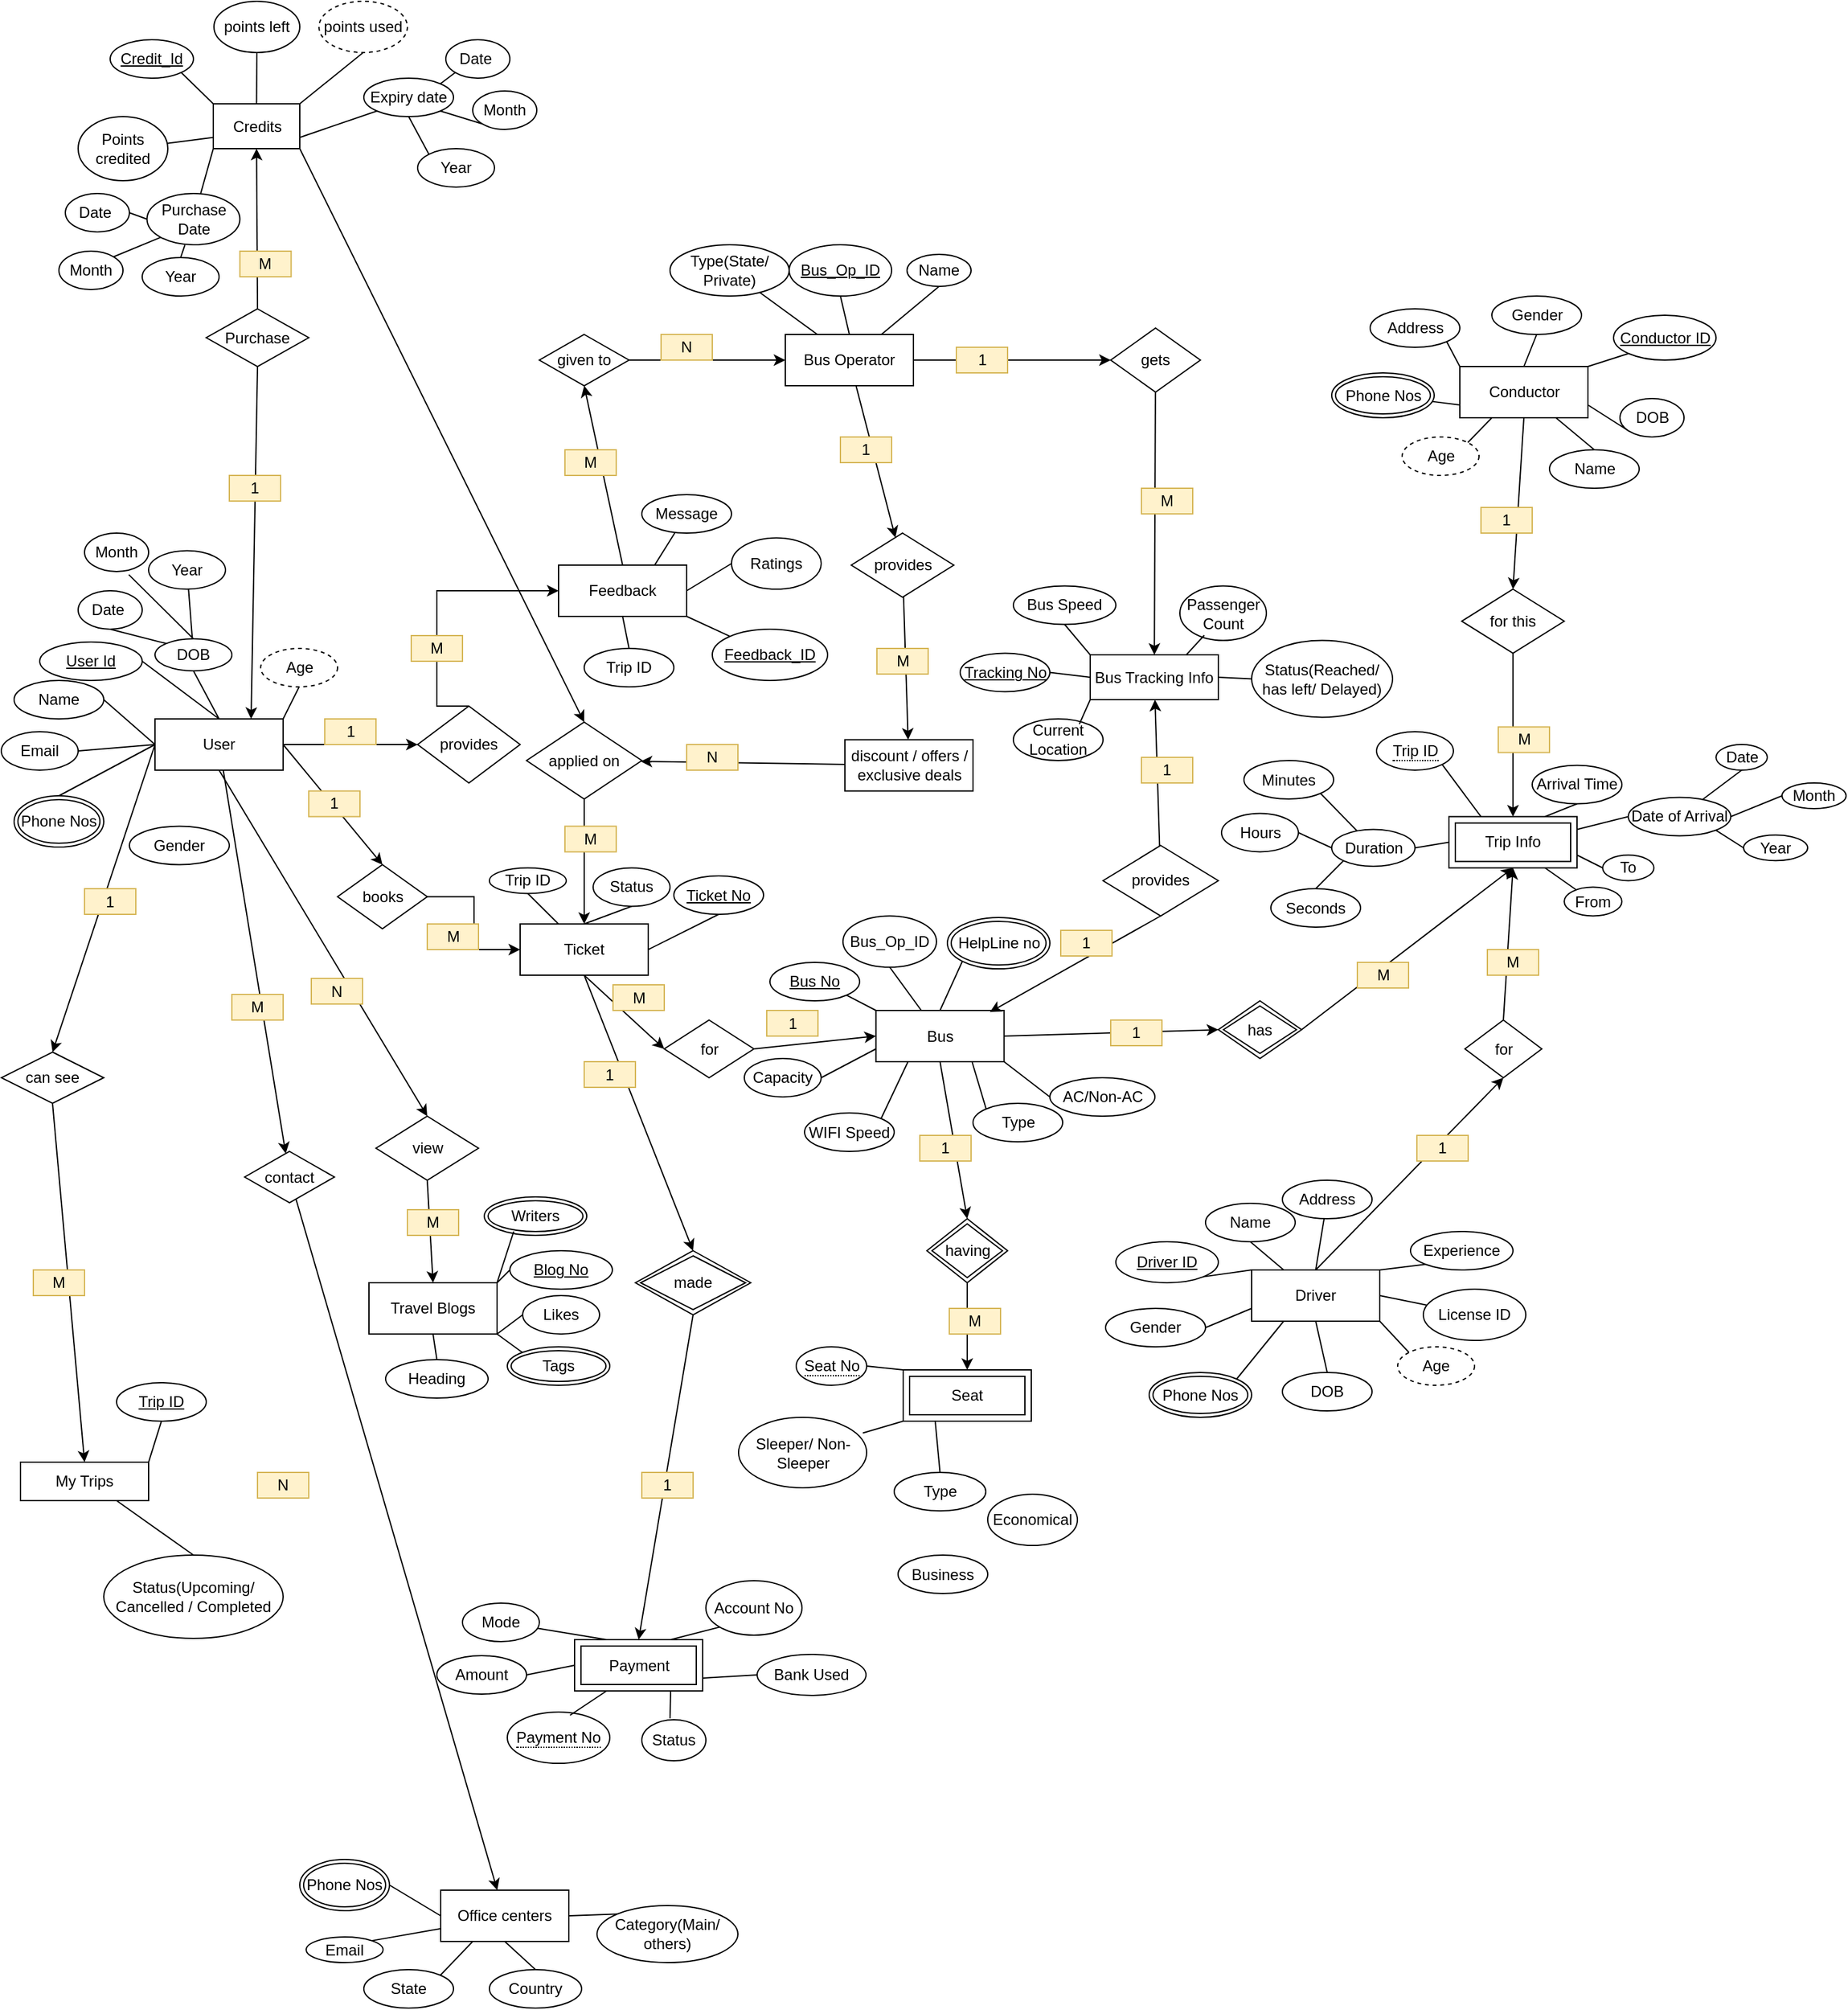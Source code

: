 <mxfile version="22.1.16" type="github">
  <diagram id="R2lEEEUBdFMjLlhIrx00" name="Page-1">
    <mxGraphModel dx="1235" dy="754" grid="1" gridSize="10" guides="1" tooltips="1" connect="1" arrows="0" fold="1" page="1" pageScale="1" pageWidth="1654" pageHeight="2336" background="none" math="0" shadow="0" extFonts="Permanent Marker^https://fonts.googleapis.com/css?family=Permanent+Marker">
      <root>
        <mxCell id="0" />
        <mxCell id="1" parent="0" />
        <mxCell id="6MJcCJjL-EYpWunwH_33-36" style="edgeStyle=none;rounded=0;orthogonalLoop=1;jettySize=auto;html=1;exitX=1;exitY=0.5;exitDx=0;exitDy=0;entryX=0;entryY=0.5;entryDx=0;entryDy=0;" parent="1" source="6MJcCJjL-EYpWunwH_33-1" target="6MJcCJjL-EYpWunwH_33-13" edge="1">
          <mxGeometry relative="1" as="geometry" />
        </mxCell>
        <mxCell id="6MJcCJjL-EYpWunwH_33-42" style="rounded=0;orthogonalLoop=1;jettySize=auto;html=1;exitX=1;exitY=0.5;exitDx=0;exitDy=0;entryX=0.5;entryY=0;entryDx=0;entryDy=0;" parent="1" source="6MJcCJjL-EYpWunwH_33-1" target="6MJcCJjL-EYpWunwH_33-18" edge="1">
          <mxGeometry relative="1" as="geometry" />
        </mxCell>
        <mxCell id="6MJcCJjL-EYpWunwH_33-57" value="" style="edgeStyle=none;rounded=0;orthogonalLoop=1;jettySize=auto;html=1;" parent="1" source="6MJcCJjL-EYpWunwH_33-1" target="6MJcCJjL-EYpWunwH_33-17" edge="1">
          <mxGeometry relative="1" as="geometry" />
        </mxCell>
        <mxCell id="6MJcCJjL-EYpWunwH_33-59" style="edgeStyle=none;rounded=0;orthogonalLoop=1;jettySize=auto;html=1;exitX=0;exitY=0.5;exitDx=0;exitDy=0;entryX=0.5;entryY=0;entryDx=0;entryDy=0;" parent="1" source="6MJcCJjL-EYpWunwH_33-1" target="6MJcCJjL-EYpWunwH_33-16" edge="1">
          <mxGeometry relative="1" as="geometry" />
        </mxCell>
        <mxCell id="6MJcCJjL-EYpWunwH_33-61" style="edgeStyle=none;rounded=0;orthogonalLoop=1;jettySize=auto;html=1;exitX=0.5;exitY=1;exitDx=0;exitDy=0;entryX=0.5;entryY=0;entryDx=0;entryDy=0;" parent="1" source="6MJcCJjL-EYpWunwH_33-1" target="6MJcCJjL-EYpWunwH_33-21" edge="1">
          <mxGeometry relative="1" as="geometry" />
        </mxCell>
        <mxCell id="6MJcCJjL-EYpWunwH_33-110" style="edgeStyle=none;rounded=0;orthogonalLoop=1;jettySize=auto;html=1;exitX=0.5;exitY=0;exitDx=0;exitDy=0;entryX=0.5;entryY=1;entryDx=0;entryDy=0;endArrow=none;endFill=0;" parent="1" source="6MJcCJjL-EYpWunwH_33-1" target="6MJcCJjL-EYpWunwH_33-99" edge="1">
          <mxGeometry relative="1" as="geometry" />
        </mxCell>
        <mxCell id="6MJcCJjL-EYpWunwH_33-115" style="rounded=0;orthogonalLoop=1;jettySize=auto;html=1;exitX=0.5;exitY=0;exitDx=0;exitDy=0;entryX=1;entryY=0.5;entryDx=0;entryDy=0;endArrow=none;endFill=0;" parent="1" source="6MJcCJjL-EYpWunwH_33-1" target="6MJcCJjL-EYpWunwH_33-95" edge="1">
          <mxGeometry relative="1" as="geometry" />
        </mxCell>
        <mxCell id="6MJcCJjL-EYpWunwH_33-116" style="edgeStyle=none;rounded=0;orthogonalLoop=1;jettySize=auto;html=1;exitX=0;exitY=0.5;exitDx=0;exitDy=0;entryX=1;entryY=0.5;entryDx=0;entryDy=0;endArrow=none;endFill=0;" parent="1" source="6MJcCJjL-EYpWunwH_33-1" target="6MJcCJjL-EYpWunwH_33-97" edge="1">
          <mxGeometry relative="1" as="geometry" />
        </mxCell>
        <mxCell id="6MJcCJjL-EYpWunwH_33-122" style="edgeStyle=none;rounded=0;orthogonalLoop=1;jettySize=auto;html=1;exitX=0;exitY=0.5;exitDx=0;exitDy=0;entryX=1;entryY=0.5;entryDx=0;entryDy=0;endArrow=none;endFill=0;" parent="1" source="6MJcCJjL-EYpWunwH_33-1" target="6MJcCJjL-EYpWunwH_33-120" edge="1">
          <mxGeometry relative="1" as="geometry">
            <mxPoint x="70" y="620" as="targetPoint" />
          </mxGeometry>
        </mxCell>
        <mxCell id="6MJcCJjL-EYpWunwH_33-124" style="edgeStyle=none;rounded=0;orthogonalLoop=1;jettySize=auto;html=1;exitX=0;exitY=0.5;exitDx=0;exitDy=0;entryX=0.5;entryY=0;entryDx=0;entryDy=0;endArrow=none;endFill=0;" parent="1" source="6MJcCJjL-EYpWunwH_33-1" target="6MJcCJjL-EYpWunwH_33-146" edge="1">
          <mxGeometry relative="1" as="geometry">
            <mxPoint x="61.61" y="649.595" as="targetPoint" />
          </mxGeometry>
        </mxCell>
        <mxCell id="yrPYKCC9ini-nwvYBbtE-52" style="rounded=0;orthogonalLoop=1;jettySize=auto;html=1;exitX=1;exitY=0;exitDx=0;exitDy=0;entryX=0.5;entryY=1;entryDx=0;entryDy=0;endArrow=none;endFill=0;" edge="1" parent="1" source="6MJcCJjL-EYpWunwH_33-1" target="6MJcCJjL-EYpWunwH_33-152">
          <mxGeometry relative="1" as="geometry" />
        </mxCell>
        <mxCell id="6MJcCJjL-EYpWunwH_33-1" value="User" style="whiteSpace=wrap;html=1;align=center;" parent="1" vertex="1">
          <mxGeometry x="120" y="600" width="100" height="40" as="geometry" />
        </mxCell>
        <mxCell id="yrPYKCC9ini-nwvYBbtE-43" style="rounded=0;orthogonalLoop=1;jettySize=auto;html=1;exitX=0;exitY=0.5;exitDx=0;exitDy=0;entryX=1;entryY=0.5;entryDx=0;entryDy=0;endArrow=none;endFill=0;" edge="1" parent="1" source="6MJcCJjL-EYpWunwH_33-3" target="6MJcCJjL-EYpWunwH_33-219">
          <mxGeometry relative="1" as="geometry" />
        </mxCell>
        <mxCell id="yrPYKCC9ini-nwvYBbtE-44" style="rounded=0;orthogonalLoop=1;jettySize=auto;html=1;exitX=0.25;exitY=1;exitDx=0;exitDy=0;entryX=1;entryY=0;entryDx=0;entryDy=0;endArrow=none;endFill=0;" edge="1" parent="1" source="6MJcCJjL-EYpWunwH_33-3" target="6MJcCJjL-EYpWunwH_33-214">
          <mxGeometry relative="1" as="geometry" />
        </mxCell>
        <mxCell id="yrPYKCC9ini-nwvYBbtE-45" style="rounded=0;orthogonalLoop=1;jettySize=auto;html=1;exitX=0.5;exitY=1;exitDx=0;exitDy=0;entryX=0.5;entryY=0;entryDx=0;entryDy=0;endArrow=none;endFill=0;" edge="1" parent="1" source="6MJcCJjL-EYpWunwH_33-3" target="6MJcCJjL-EYpWunwH_33-215">
          <mxGeometry relative="1" as="geometry" />
        </mxCell>
        <mxCell id="yrPYKCC9ini-nwvYBbtE-46" style="rounded=0;orthogonalLoop=1;jettySize=auto;html=1;exitX=1;exitY=0.5;exitDx=0;exitDy=0;entryX=0;entryY=0;entryDx=0;entryDy=0;endArrow=none;endFill=0;" edge="1" parent="1" source="6MJcCJjL-EYpWunwH_33-3" target="6MJcCJjL-EYpWunwH_33-216">
          <mxGeometry relative="1" as="geometry" />
        </mxCell>
        <mxCell id="yrPYKCC9ini-nwvYBbtE-47" style="rounded=0;orthogonalLoop=1;jettySize=auto;html=1;exitX=0;exitY=0.75;exitDx=0;exitDy=0;entryX=1;entryY=0;entryDx=0;entryDy=0;endArrow=none;endFill=0;" edge="1" parent="1" source="6MJcCJjL-EYpWunwH_33-3" target="6MJcCJjL-EYpWunwH_33-217">
          <mxGeometry relative="1" as="geometry" />
        </mxCell>
        <mxCell id="6MJcCJjL-EYpWunwH_33-3" value="Office centers" style="whiteSpace=wrap;html=1;align=center;" parent="1" vertex="1">
          <mxGeometry x="343" y="1514" width="100" height="40" as="geometry" />
        </mxCell>
        <mxCell id="yrPYKCC9ini-nwvYBbtE-41" style="rounded=0;orthogonalLoop=1;jettySize=auto;html=1;exitX=0.75;exitY=1;exitDx=0;exitDy=0;entryX=0.5;entryY=0;entryDx=0;entryDy=0;endArrow=none;endFill=0;" edge="1" parent="1" source="6MJcCJjL-EYpWunwH_33-4" target="6MJcCJjL-EYpWunwH_33-201">
          <mxGeometry relative="1" as="geometry" />
        </mxCell>
        <mxCell id="yrPYKCC9ini-nwvYBbtE-42" style="rounded=0;orthogonalLoop=1;jettySize=auto;html=1;exitX=1;exitY=0;exitDx=0;exitDy=0;entryX=0.5;entryY=1;entryDx=0;entryDy=0;endArrow=none;endFill=0;" edge="1" parent="1" source="6MJcCJjL-EYpWunwH_33-4" target="6MJcCJjL-EYpWunwH_33-220">
          <mxGeometry relative="1" as="geometry" />
        </mxCell>
        <mxCell id="6MJcCJjL-EYpWunwH_33-4" value="My Trips" style="whiteSpace=wrap;html=1;align=center;" parent="1" vertex="1">
          <mxGeometry x="15" y="1180" width="100" height="30" as="geometry" />
        </mxCell>
        <mxCell id="6MJcCJjL-EYpWunwH_33-38" style="edgeStyle=none;rounded=0;orthogonalLoop=1;jettySize=auto;html=1;exitX=0.5;exitY=0;exitDx=0;exitDy=0;entryX=0.5;entryY=1;entryDx=0;entryDy=0;" parent="1" source="6MJcCJjL-EYpWunwH_33-6" target="6MJcCJjL-EYpWunwH_33-14" edge="1">
          <mxGeometry relative="1" as="geometry" />
        </mxCell>
        <mxCell id="yrPYKCC9ini-nwvYBbtE-48" style="rounded=0;orthogonalLoop=1;jettySize=auto;html=1;exitX=0.75;exitY=0;exitDx=0;exitDy=0;endArrow=none;endFill=0;" edge="1" parent="1" source="6MJcCJjL-EYpWunwH_33-6" target="6MJcCJjL-EYpWunwH_33-125">
          <mxGeometry relative="1" as="geometry" />
        </mxCell>
        <mxCell id="yrPYKCC9ini-nwvYBbtE-49" style="rounded=0;orthogonalLoop=1;jettySize=auto;html=1;exitX=1;exitY=0.5;exitDx=0;exitDy=0;entryX=0;entryY=0.5;entryDx=0;entryDy=0;endArrow=none;endFill=0;" edge="1" parent="1" source="6MJcCJjL-EYpWunwH_33-6" target="6MJcCJjL-EYpWunwH_33-126">
          <mxGeometry relative="1" as="geometry" />
        </mxCell>
        <mxCell id="yrPYKCC9ini-nwvYBbtE-50" style="rounded=0;orthogonalLoop=1;jettySize=auto;html=1;exitX=1;exitY=1;exitDx=0;exitDy=0;endArrow=none;endFill=0;" edge="1" parent="1" source="6MJcCJjL-EYpWunwH_33-6" target="6MJcCJjL-EYpWunwH_33-129">
          <mxGeometry relative="1" as="geometry" />
        </mxCell>
        <mxCell id="yrPYKCC9ini-nwvYBbtE-51" style="rounded=0;orthogonalLoop=1;jettySize=auto;html=1;exitX=0.5;exitY=1;exitDx=0;exitDy=0;entryX=0.5;entryY=0;entryDx=0;entryDy=0;endArrow=none;endFill=0;" edge="1" parent="1" source="6MJcCJjL-EYpWunwH_33-6" target="6MJcCJjL-EYpWunwH_33-127">
          <mxGeometry relative="1" as="geometry" />
        </mxCell>
        <mxCell id="6MJcCJjL-EYpWunwH_33-6" value="Feedback" style="whiteSpace=wrap;html=1;align=center;" parent="1" vertex="1">
          <mxGeometry x="435" y="480" width="100" height="40" as="geometry" />
        </mxCell>
        <mxCell id="6MJcCJjL-EYpWunwH_33-68" value="" style="edgeStyle=none;rounded=0;orthogonalLoop=1;jettySize=auto;html=1;" parent="1" source="6MJcCJjL-EYpWunwH_33-8" target="6MJcCJjL-EYpWunwH_33-12" edge="1">
          <mxGeometry relative="1" as="geometry" />
        </mxCell>
        <mxCell id="6MJcCJjL-EYpWunwH_33-84" value="" style="edgeStyle=none;rounded=0;orthogonalLoop=1;jettySize=auto;html=1;" parent="1" source="6MJcCJjL-EYpWunwH_33-8" target="6MJcCJjL-EYpWunwH_33-23" edge="1">
          <mxGeometry relative="1" as="geometry" />
        </mxCell>
        <mxCell id="yKCG_gCeHh6FFRWGiHD--91" style="rounded=0;orthogonalLoop=1;jettySize=auto;html=1;exitX=0.25;exitY=0;exitDx=0;exitDy=0;endArrow=none;endFill=0;" parent="1" source="6MJcCJjL-EYpWunwH_33-8" target="6MJcCJjL-EYpWunwH_33-255" edge="1">
          <mxGeometry relative="1" as="geometry" />
        </mxCell>
        <mxCell id="yKCG_gCeHh6FFRWGiHD--92" style="rounded=0;orthogonalLoop=1;jettySize=auto;html=1;exitX=0.5;exitY=0;exitDx=0;exitDy=0;entryX=0.5;entryY=1;entryDx=0;entryDy=0;endArrow=none;endFill=0;" parent="1" source="6MJcCJjL-EYpWunwH_33-8" target="6MJcCJjL-EYpWunwH_33-247" edge="1">
          <mxGeometry relative="1" as="geometry" />
        </mxCell>
        <mxCell id="yKCG_gCeHh6FFRWGiHD--93" style="rounded=0;orthogonalLoop=1;jettySize=auto;html=1;exitX=0.75;exitY=0;exitDx=0;exitDy=0;entryX=0.5;entryY=1;entryDx=0;entryDy=0;endArrow=none;endFill=0;" parent="1" source="6MJcCJjL-EYpWunwH_33-8" target="6MJcCJjL-EYpWunwH_33-248" edge="1">
          <mxGeometry relative="1" as="geometry" />
        </mxCell>
        <mxCell id="6MJcCJjL-EYpWunwH_33-8" value="Bus Operator" style="whiteSpace=wrap;html=1;align=center;" parent="1" vertex="1">
          <mxGeometry x="612" y="300" width="100" height="40" as="geometry" />
        </mxCell>
        <mxCell id="6MJcCJjL-EYpWunwH_33-66" value="" style="edgeStyle=none;rounded=0;orthogonalLoop=1;jettySize=auto;html=1;" parent="1" source="6MJcCJjL-EYpWunwH_33-9" target="6MJcCJjL-EYpWunwH_33-11" edge="1">
          <mxGeometry relative="1" as="geometry" />
        </mxCell>
        <mxCell id="6MJcCJjL-EYpWunwH_33-9" value="discount / offers / exclusive deals" style="whiteSpace=wrap;html=1;align=center;" parent="1" vertex="1">
          <mxGeometry x="658.5" y="616.25" width="100" height="40" as="geometry" />
        </mxCell>
        <mxCell id="6MJcCJjL-EYpWunwH_33-45" style="edgeStyle=none;rounded=0;orthogonalLoop=1;jettySize=auto;html=1;exitX=0.5;exitY=1;exitDx=0;exitDy=0;entryX=0;entryY=0.5;entryDx=0;entryDy=0;" parent="1" source="6MJcCJjL-EYpWunwH_33-10" target="6MJcCJjL-EYpWunwH_33-44" edge="1">
          <mxGeometry relative="1" as="geometry" />
        </mxCell>
        <mxCell id="6MJcCJjL-EYpWunwH_33-245" style="edgeStyle=none;rounded=0;orthogonalLoop=1;jettySize=auto;html=1;exitX=0.5;exitY=1;exitDx=0;exitDy=0;entryX=0.5;entryY=0;entryDx=0;entryDy=0;" parent="1" source="6MJcCJjL-EYpWunwH_33-10" target="6MJcCJjL-EYpWunwH_33-186" edge="1">
          <mxGeometry relative="1" as="geometry">
            <mxPoint x="535" y="945" as="targetPoint" />
          </mxGeometry>
        </mxCell>
        <mxCell id="yrPYKCC9ini-nwvYBbtE-57" style="rounded=0;orthogonalLoop=1;jettySize=auto;html=1;exitX=0.5;exitY=0;exitDx=0;exitDy=0;entryX=0.5;entryY=1;entryDx=0;entryDy=0;endArrow=none;endFill=0;" edge="1" parent="1" source="6MJcCJjL-EYpWunwH_33-10" target="6MJcCJjL-EYpWunwH_33-241">
          <mxGeometry relative="1" as="geometry" />
        </mxCell>
        <mxCell id="yrPYKCC9ini-nwvYBbtE-58" style="rounded=0;orthogonalLoop=1;jettySize=auto;html=1;exitX=1;exitY=0.5;exitDx=0;exitDy=0;entryX=0.5;entryY=1;entryDx=0;entryDy=0;endArrow=none;endFill=0;" edge="1" parent="1" source="6MJcCJjL-EYpWunwH_33-10" target="6MJcCJjL-EYpWunwH_33-240">
          <mxGeometry relative="1" as="geometry" />
        </mxCell>
        <mxCell id="6MJcCJjL-EYpWunwH_33-10" value="Ticket" style="whiteSpace=wrap;html=1;align=center;" parent="1" vertex="1">
          <mxGeometry x="405" y="760" width="100" height="40" as="geometry" />
        </mxCell>
        <mxCell id="6MJcCJjL-EYpWunwH_33-257" style="edgeStyle=none;rounded=0;orthogonalLoop=1;jettySize=auto;html=1;exitX=0.5;exitY=1;exitDx=0;exitDy=0;entryX=0.5;entryY=0;entryDx=0;entryDy=0;" parent="1" source="6MJcCJjL-EYpWunwH_33-11" target="6MJcCJjL-EYpWunwH_33-10" edge="1">
          <mxGeometry relative="1" as="geometry" />
        </mxCell>
        <mxCell id="6MJcCJjL-EYpWunwH_33-11" value="applied on" style="shape=rhombus;perimeter=rhombusPerimeter;whiteSpace=wrap;html=1;align=center;" parent="1" vertex="1">
          <mxGeometry x="410" y="602.5" width="90" height="60" as="geometry" />
        </mxCell>
        <mxCell id="6MJcCJjL-EYpWunwH_33-69" value="" style="edgeStyle=none;rounded=0;orthogonalLoop=1;jettySize=auto;html=1;" parent="1" source="6MJcCJjL-EYpWunwH_33-12" target="6MJcCJjL-EYpWunwH_33-9" edge="1">
          <mxGeometry relative="1" as="geometry" />
        </mxCell>
        <mxCell id="6MJcCJjL-EYpWunwH_33-12" value="provides" style="shape=rhombus;perimeter=rhombusPerimeter;whiteSpace=wrap;html=1;align=center;" parent="1" vertex="1">
          <mxGeometry x="663.5" y="455" width="80" height="50" as="geometry" />
        </mxCell>
        <mxCell id="6MJcCJjL-EYpWunwH_33-37" style="edgeStyle=elbowEdgeStyle;rounded=0;orthogonalLoop=1;jettySize=auto;html=1;exitX=0.5;exitY=0;exitDx=0;exitDy=0;entryX=0;entryY=0.5;entryDx=0;entryDy=0;" parent="1" source="6MJcCJjL-EYpWunwH_33-13" target="6MJcCJjL-EYpWunwH_33-6" edge="1">
          <mxGeometry relative="1" as="geometry">
            <Array as="points">
              <mxPoint x="340" y="540" />
            </Array>
          </mxGeometry>
        </mxCell>
        <mxCell id="6MJcCJjL-EYpWunwH_33-13" value="provides" style="shape=rhombus;perimeter=rhombusPerimeter;whiteSpace=wrap;html=1;align=center;" parent="1" vertex="1">
          <mxGeometry x="325" y="590" width="80" height="60" as="geometry" />
        </mxCell>
        <mxCell id="6MJcCJjL-EYpWunwH_33-39" value="" style="edgeStyle=none;rounded=0;orthogonalLoop=1;jettySize=auto;html=1;" parent="1" source="6MJcCJjL-EYpWunwH_33-14" target="6MJcCJjL-EYpWunwH_33-8" edge="1">
          <mxGeometry relative="1" as="geometry" />
        </mxCell>
        <mxCell id="6MJcCJjL-EYpWunwH_33-14" value="given to" style="shape=rhombus;perimeter=rhombusPerimeter;whiteSpace=wrap;html=1;align=center;" parent="1" vertex="1">
          <mxGeometry x="420" y="300" width="70" height="40" as="geometry" />
        </mxCell>
        <mxCell id="6MJcCJjL-EYpWunwH_33-60" style="edgeStyle=none;rounded=0;orthogonalLoop=1;jettySize=auto;html=1;exitX=0.5;exitY=1;exitDx=0;exitDy=0;entryX=0.5;entryY=0;entryDx=0;entryDy=0;" parent="1" source="6MJcCJjL-EYpWunwH_33-16" target="6MJcCJjL-EYpWunwH_33-4" edge="1">
          <mxGeometry relative="1" as="geometry" />
        </mxCell>
        <mxCell id="6MJcCJjL-EYpWunwH_33-16" value="can see" style="shape=rhombus;perimeter=rhombusPerimeter;whiteSpace=wrap;html=1;align=center;" parent="1" vertex="1">
          <mxGeometry y="860" width="80" height="40" as="geometry" />
        </mxCell>
        <mxCell id="6MJcCJjL-EYpWunwH_33-58" value="" style="edgeStyle=none;rounded=0;orthogonalLoop=1;jettySize=auto;html=1;" parent="1" source="6MJcCJjL-EYpWunwH_33-17" target="6MJcCJjL-EYpWunwH_33-3" edge="1">
          <mxGeometry relative="1" as="geometry" />
        </mxCell>
        <mxCell id="6MJcCJjL-EYpWunwH_33-17" value="contact" style="shape=rhombus;perimeter=rhombusPerimeter;whiteSpace=wrap;html=1;align=center;" parent="1" vertex="1">
          <mxGeometry x="190" y="937.5" width="70" height="40" as="geometry" />
        </mxCell>
        <mxCell id="6MJcCJjL-EYpWunwH_33-43" style="edgeStyle=elbowEdgeStyle;rounded=0;orthogonalLoop=1;jettySize=auto;html=1;exitX=1;exitY=0.5;exitDx=0;exitDy=0;entryX=0;entryY=0.5;entryDx=0;entryDy=0;" parent="1" source="6MJcCJjL-EYpWunwH_33-18" target="6MJcCJjL-EYpWunwH_33-10" edge="1">
          <mxGeometry relative="1" as="geometry" />
        </mxCell>
        <mxCell id="6MJcCJjL-EYpWunwH_33-18" value="books" style="shape=rhombus;perimeter=rhombusPerimeter;whiteSpace=wrap;html=1;align=center;" parent="1" vertex="1">
          <mxGeometry x="262.5" y="713.75" width="70" height="50" as="geometry" />
        </mxCell>
        <mxCell id="yrPYKCC9ini-nwvYBbtE-36" style="rounded=0;orthogonalLoop=1;jettySize=auto;html=1;exitX=1;exitY=0;exitDx=0;exitDy=0;entryX=0;entryY=0.5;entryDx=0;entryDy=0;endArrow=none;endFill=0;" edge="1" parent="1" source="6MJcCJjL-EYpWunwH_33-20" target="6MJcCJjL-EYpWunwH_33-229">
          <mxGeometry relative="1" as="geometry" />
        </mxCell>
        <mxCell id="yrPYKCC9ini-nwvYBbtE-37" style="rounded=0;orthogonalLoop=1;jettySize=auto;html=1;exitX=1;exitY=1;exitDx=0;exitDy=0;entryX=0;entryY=0.5;entryDx=0;entryDy=0;endArrow=none;endFill=0;" edge="1" parent="1" source="6MJcCJjL-EYpWunwH_33-20" target="6MJcCJjL-EYpWunwH_33-226">
          <mxGeometry relative="1" as="geometry" />
        </mxCell>
        <mxCell id="yrPYKCC9ini-nwvYBbtE-38" style="rounded=0;orthogonalLoop=1;jettySize=auto;html=1;exitX=0.5;exitY=1;exitDx=0;exitDy=0;entryX=0.5;entryY=0;entryDx=0;entryDy=0;endArrow=none;endFill=0;" edge="1" parent="1" source="6MJcCJjL-EYpWunwH_33-20" target="6MJcCJjL-EYpWunwH_33-224">
          <mxGeometry relative="1" as="geometry" />
        </mxCell>
        <mxCell id="yrPYKCC9ini-nwvYBbtE-40" style="rounded=0;orthogonalLoop=1;jettySize=auto;html=1;exitX=1;exitY=1;exitDx=0;exitDy=0;entryX=0;entryY=0;entryDx=0;entryDy=0;endArrow=none;endFill=0;" edge="1" parent="1" source="6MJcCJjL-EYpWunwH_33-20" target="6MJcCJjL-EYpWunwH_33-230">
          <mxGeometry relative="1" as="geometry" />
        </mxCell>
        <mxCell id="6MJcCJjL-EYpWunwH_33-20" value="Travel Blogs" style="whiteSpace=wrap;html=1;align=center;" parent="1" vertex="1">
          <mxGeometry x="287" y="1040" width="100" height="40" as="geometry" />
        </mxCell>
        <mxCell id="6MJcCJjL-EYpWunwH_33-62" style="edgeStyle=none;rounded=0;orthogonalLoop=1;jettySize=auto;html=1;exitX=0.5;exitY=1;exitDx=0;exitDy=0;entryX=0.5;entryY=0;entryDx=0;entryDy=0;" parent="1" source="6MJcCJjL-EYpWunwH_33-21" target="6MJcCJjL-EYpWunwH_33-20" edge="1">
          <mxGeometry relative="1" as="geometry" />
        </mxCell>
        <mxCell id="6MJcCJjL-EYpWunwH_33-21" value="view" style="shape=rhombus;perimeter=rhombusPerimeter;whiteSpace=wrap;html=1;align=center;" parent="1" vertex="1">
          <mxGeometry x="292.5" y="910" width="80" height="50" as="geometry" />
        </mxCell>
        <mxCell id="6MJcCJjL-EYpWunwH_33-83" value="" style="edgeStyle=none;rounded=0;orthogonalLoop=1;jettySize=auto;html=1;" parent="1" source="6MJcCJjL-EYpWunwH_33-23" target="6MJcCJjL-EYpWunwH_33-81" edge="1">
          <mxGeometry relative="1" as="geometry" />
        </mxCell>
        <mxCell id="6MJcCJjL-EYpWunwH_33-23" value="gets" style="shape=rhombus;perimeter=rhombusPerimeter;whiteSpace=wrap;html=1;align=center;" parent="1" vertex="1">
          <mxGeometry x="866" y="295" width="70" height="50" as="geometry" />
        </mxCell>
        <mxCell id="6MJcCJjL-EYpWunwH_33-47" style="edgeStyle=none;rounded=0;orthogonalLoop=1;jettySize=auto;html=1;exitX=0.5;exitY=1;exitDx=0;exitDy=0;entryX=0.5;entryY=0;entryDx=0;entryDy=0;" parent="1" source="6MJcCJjL-EYpWunwH_33-24" target="6MJcCJjL-EYpWunwH_33-149" edge="1">
          <mxGeometry relative="1" as="geometry">
            <mxPoint x="707.0" y="990" as="targetPoint" />
          </mxGeometry>
        </mxCell>
        <mxCell id="6MJcCJjL-EYpWunwH_33-49" style="edgeStyle=none;rounded=0;orthogonalLoop=1;jettySize=auto;html=1;exitX=1;exitY=0.5;exitDx=0;exitDy=0;entryX=0;entryY=0.5;entryDx=0;entryDy=0;" parent="1" source="6MJcCJjL-EYpWunwH_33-24" target="6MJcCJjL-EYpWunwH_33-154" edge="1">
          <mxGeometry relative="1" as="geometry">
            <mxPoint x="910" y="847.5" as="targetPoint" />
          </mxGeometry>
        </mxCell>
        <mxCell id="6MJcCJjL-EYpWunwH_33-24" value="Bus" style="whiteSpace=wrap;html=1;align=center;" parent="1" vertex="1">
          <mxGeometry x="682.75" y="827.5" width="100" height="40" as="geometry" />
        </mxCell>
        <mxCell id="6MJcCJjL-EYpWunwH_33-48" style="edgeStyle=none;rounded=0;orthogonalLoop=1;jettySize=auto;html=1;exitX=0.5;exitY=1;exitDx=0;exitDy=0;entryX=0.5;entryY=0;entryDx=0;entryDy=0;" parent="1" source="6MJcCJjL-EYpWunwH_33-149" target="6MJcCJjL-EYpWunwH_33-148" edge="1">
          <mxGeometry relative="1" as="geometry">
            <mxPoint x="707.0" y="1040" as="sourcePoint" />
            <mxPoint x="707" y="1090" as="targetPoint" />
          </mxGeometry>
        </mxCell>
        <mxCell id="6MJcCJjL-EYpWunwH_33-55" style="edgeStyle=none;rounded=0;orthogonalLoop=1;jettySize=auto;html=1;exitX=0.5;exitY=0;exitDx=0;exitDy=0;entryX=0.5;entryY=1;entryDx=0;entryDy=0;" parent="1" source="6MJcCJjL-EYpWunwH_33-28" target="6MJcCJjL-EYpWunwH_33-29" edge="1">
          <mxGeometry relative="1" as="geometry" />
        </mxCell>
        <mxCell id="yKCG_gCeHh6FFRWGiHD--55" style="rounded=0;orthogonalLoop=1;jettySize=auto;html=1;exitX=0.25;exitY=0;exitDx=0;exitDy=0;entryX=0.5;entryY=1;entryDx=0;entryDy=0;endArrow=none;endFill=0;" parent="1" source="6MJcCJjL-EYpWunwH_33-28" target="6MJcCJjL-EYpWunwH_33-197" edge="1">
          <mxGeometry relative="1" as="geometry">
            <mxPoint x="980" y="1010" as="targetPoint" />
          </mxGeometry>
        </mxCell>
        <mxCell id="yKCG_gCeHh6FFRWGiHD--56" style="rounded=0;orthogonalLoop=1;jettySize=auto;html=1;exitX=0;exitY=0;exitDx=0;exitDy=0;entryX=1;entryY=1;entryDx=0;entryDy=0;endArrow=none;endFill=0;" parent="1" source="6MJcCJjL-EYpWunwH_33-28" target="6MJcCJjL-EYpWunwH_33-156" edge="1">
          <mxGeometry relative="1" as="geometry" />
        </mxCell>
        <mxCell id="yKCG_gCeHh6FFRWGiHD--57" style="rounded=0;orthogonalLoop=1;jettySize=auto;html=1;exitX=0;exitY=0.75;exitDx=0;exitDy=0;entryX=1;entryY=0.5;entryDx=0;entryDy=0;endArrow=none;endFill=0;" parent="1" source="6MJcCJjL-EYpWunwH_33-28" target="6MJcCJjL-EYpWunwH_33-157" edge="1">
          <mxGeometry relative="1" as="geometry" />
        </mxCell>
        <mxCell id="yKCG_gCeHh6FFRWGiHD--58" style="rounded=0;orthogonalLoop=1;jettySize=auto;html=1;exitX=0.25;exitY=1;exitDx=0;exitDy=0;entryX=1;entryY=0;entryDx=0;entryDy=0;endArrow=none;endFill=0;" parent="1" source="6MJcCJjL-EYpWunwH_33-28" target="6MJcCJjL-EYpWunwH_33-158" edge="1">
          <mxGeometry relative="1" as="geometry" />
        </mxCell>
        <mxCell id="yKCG_gCeHh6FFRWGiHD--59" style="rounded=0;orthogonalLoop=1;jettySize=auto;html=1;exitX=0.5;exitY=1;exitDx=0;exitDy=0;entryX=0.5;entryY=0;entryDx=0;entryDy=0;endArrow=none;endFill=0;" parent="1" source="6MJcCJjL-EYpWunwH_33-28" target="6MJcCJjL-EYpWunwH_33-159" edge="1">
          <mxGeometry relative="1" as="geometry" />
        </mxCell>
        <mxCell id="yKCG_gCeHh6FFRWGiHD--60" style="rounded=0;orthogonalLoop=1;jettySize=auto;html=1;exitX=1;exitY=1;exitDx=0;exitDy=0;entryX=0;entryY=0;entryDx=0;entryDy=0;endArrow=none;endFill=0;" parent="1" source="6MJcCJjL-EYpWunwH_33-28" target="6MJcCJjL-EYpWunwH_33-160" edge="1">
          <mxGeometry relative="1" as="geometry" />
        </mxCell>
        <mxCell id="yKCG_gCeHh6FFRWGiHD--61" style="rounded=0;orthogonalLoop=1;jettySize=auto;html=1;exitX=1;exitY=0.5;exitDx=0;exitDy=0;endArrow=none;endFill=0;" parent="1" source="6MJcCJjL-EYpWunwH_33-28" target="6MJcCJjL-EYpWunwH_33-162" edge="1">
          <mxGeometry relative="1" as="geometry" />
        </mxCell>
        <mxCell id="yKCG_gCeHh6FFRWGiHD--62" style="rounded=0;orthogonalLoop=1;jettySize=auto;html=1;exitX=1;exitY=0;exitDx=0;exitDy=0;entryX=0;entryY=1;entryDx=0;entryDy=0;endArrow=none;endFill=0;" parent="1" source="6MJcCJjL-EYpWunwH_33-28" target="6MJcCJjL-EYpWunwH_33-161" edge="1">
          <mxGeometry relative="1" as="geometry" />
        </mxCell>
        <mxCell id="yKCG_gCeHh6FFRWGiHD--64" style="rounded=0;orthogonalLoop=1;jettySize=auto;html=1;exitX=0.5;exitY=0;exitDx=0;exitDy=0;endArrow=none;endFill=0;" parent="1" source="6MJcCJjL-EYpWunwH_33-28" target="6MJcCJjL-EYpWunwH_33-163" edge="1">
          <mxGeometry relative="1" as="geometry" />
        </mxCell>
        <mxCell id="6MJcCJjL-EYpWunwH_33-28" value="Driver" style="whiteSpace=wrap;html=1;align=center;" parent="1" vertex="1">
          <mxGeometry x="976" y="1030" width="100" height="40" as="geometry" />
        </mxCell>
        <mxCell id="6MJcCJjL-EYpWunwH_33-56" style="edgeStyle=none;rounded=0;orthogonalLoop=1;jettySize=auto;html=1;exitX=0.5;exitY=0;exitDx=0;exitDy=0;entryX=0.5;entryY=1;entryDx=0;entryDy=0;" parent="1" source="6MJcCJjL-EYpWunwH_33-29" target="6MJcCJjL-EYpWunwH_33-153" edge="1">
          <mxGeometry relative="1" as="geometry">
            <mxPoint x="1000" y="720" as="targetPoint" />
          </mxGeometry>
        </mxCell>
        <mxCell id="6MJcCJjL-EYpWunwH_33-29" value="for" style="shape=rhombus;perimeter=rhombusPerimeter;whiteSpace=wrap;html=1;align=center;" parent="1" vertex="1">
          <mxGeometry x="1142.5" y="835" width="60" height="45" as="geometry" />
        </mxCell>
        <mxCell id="6MJcCJjL-EYpWunwH_33-50" style="edgeStyle=none;rounded=0;orthogonalLoop=1;jettySize=auto;html=1;exitX=1;exitY=0.5;exitDx=0;exitDy=0;entryX=0.5;entryY=1;entryDx=0;entryDy=0;" parent="1" source="6MJcCJjL-EYpWunwH_33-154" target="6MJcCJjL-EYpWunwH_33-153" edge="1">
          <mxGeometry relative="1" as="geometry">
            <mxPoint x="980" y="847.5" as="sourcePoint" />
            <mxPoint x="1000" y="720" as="targetPoint" />
          </mxGeometry>
        </mxCell>
        <mxCell id="6MJcCJjL-EYpWunwH_33-51" style="edgeStyle=none;rounded=0;orthogonalLoop=1;jettySize=auto;html=1;exitX=0.5;exitY=1;exitDx=0;exitDy=0;entryX=0.5;entryY=0;entryDx=0;entryDy=0;" parent="1" source="6MJcCJjL-EYpWunwH_33-31" target="6MJcCJjL-EYpWunwH_33-32" edge="1">
          <mxGeometry relative="1" as="geometry" />
        </mxCell>
        <mxCell id="yKCG_gCeHh6FFRWGiHD--70" style="rounded=0;orthogonalLoop=1;jettySize=auto;html=1;exitX=0.5;exitY=0;exitDx=0;exitDy=0;entryX=0.5;entryY=1;entryDx=0;entryDy=0;endArrow=none;endFill=0;" parent="1" source="6MJcCJjL-EYpWunwH_33-31" target="6MJcCJjL-EYpWunwH_33-176" edge="1">
          <mxGeometry relative="1" as="geometry" />
        </mxCell>
        <mxCell id="yKCG_gCeHh6FFRWGiHD--71" style="rounded=0;orthogonalLoop=1;jettySize=auto;html=1;exitX=1;exitY=0;exitDx=0;exitDy=0;entryX=0;entryY=1;entryDx=0;entryDy=0;endArrow=none;endFill=0;" parent="1" source="6MJcCJjL-EYpWunwH_33-31" target="6MJcCJjL-EYpWunwH_33-174" edge="1">
          <mxGeometry relative="1" as="geometry" />
        </mxCell>
        <mxCell id="yKCG_gCeHh6FFRWGiHD--72" style="rounded=0;orthogonalLoop=1;jettySize=auto;html=1;exitX=1;exitY=0.75;exitDx=0;exitDy=0;entryX=0;entryY=1;entryDx=0;entryDy=0;endArrow=none;endFill=0;" parent="1" source="6MJcCJjL-EYpWunwH_33-31" target="6MJcCJjL-EYpWunwH_33-175" edge="1">
          <mxGeometry relative="1" as="geometry" />
        </mxCell>
        <mxCell id="yKCG_gCeHh6FFRWGiHD--73" style="rounded=0;orthogonalLoop=1;jettySize=auto;html=1;exitX=0.75;exitY=1;exitDx=0;exitDy=0;entryX=0.5;entryY=0;entryDx=0;entryDy=0;endArrow=none;endFill=0;" parent="1" source="6MJcCJjL-EYpWunwH_33-31" target="6MJcCJjL-EYpWunwH_33-196" edge="1">
          <mxGeometry relative="1" as="geometry" />
        </mxCell>
        <mxCell id="yKCG_gCeHh6FFRWGiHD--74" style="rounded=0;orthogonalLoop=1;jettySize=auto;html=1;exitX=0.25;exitY=1;exitDx=0;exitDy=0;entryX=1;entryY=0;entryDx=0;entryDy=0;endArrow=none;endFill=0;" parent="1" source="6MJcCJjL-EYpWunwH_33-31" target="6MJcCJjL-EYpWunwH_33-199" edge="1">
          <mxGeometry relative="1" as="geometry" />
        </mxCell>
        <mxCell id="yKCG_gCeHh6FFRWGiHD--75" style="rounded=0;orthogonalLoop=1;jettySize=auto;html=1;exitX=0;exitY=0.75;exitDx=0;exitDy=0;endArrow=none;endFill=0;" parent="1" source="6MJcCJjL-EYpWunwH_33-31" target="6MJcCJjL-EYpWunwH_33-200" edge="1">
          <mxGeometry relative="1" as="geometry" />
        </mxCell>
        <mxCell id="yKCG_gCeHh6FFRWGiHD--76" style="rounded=0;orthogonalLoop=1;jettySize=auto;html=1;exitX=0;exitY=0;exitDx=0;exitDy=0;entryX=1;entryY=1;entryDx=0;entryDy=0;endArrow=none;endFill=0;" parent="1" source="6MJcCJjL-EYpWunwH_33-31" target="6MJcCJjL-EYpWunwH_33-178" edge="1">
          <mxGeometry relative="1" as="geometry" />
        </mxCell>
        <mxCell id="6MJcCJjL-EYpWunwH_33-31" value="Conductor" style="whiteSpace=wrap;html=1;align=center;" parent="1" vertex="1">
          <mxGeometry x="1138.5" y="325" width="100" height="40" as="geometry" />
        </mxCell>
        <mxCell id="6MJcCJjL-EYpWunwH_33-52" style="edgeStyle=none;rounded=0;orthogonalLoop=1;jettySize=auto;html=1;exitX=0.5;exitY=1;exitDx=0;exitDy=0;entryX=0.5;entryY=0;entryDx=0;entryDy=0;" parent="1" source="6MJcCJjL-EYpWunwH_33-32" target="6MJcCJjL-EYpWunwH_33-153" edge="1">
          <mxGeometry relative="1" as="geometry">
            <mxPoint x="1127.5" y="676.25" as="targetPoint" />
          </mxGeometry>
        </mxCell>
        <mxCell id="6MJcCJjL-EYpWunwH_33-32" value="for this" style="shape=rhombus;perimeter=rhombusPerimeter;whiteSpace=wrap;html=1;align=center;" parent="1" vertex="1">
          <mxGeometry x="1140" y="498.75" width="80" height="50" as="geometry" />
        </mxCell>
        <mxCell id="6MJcCJjL-EYpWunwH_33-46" style="edgeStyle=none;rounded=0;orthogonalLoop=1;jettySize=auto;html=1;exitX=1;exitY=0.5;exitDx=0;exitDy=0;entryX=0;entryY=0.5;entryDx=0;entryDy=0;" parent="1" source="6MJcCJjL-EYpWunwH_33-44" target="6MJcCJjL-EYpWunwH_33-24" edge="1">
          <mxGeometry relative="1" as="geometry" />
        </mxCell>
        <mxCell id="6MJcCJjL-EYpWunwH_33-44" value="for" style="shape=rhombus;perimeter=rhombusPerimeter;whiteSpace=wrap;html=1;align=center;" parent="1" vertex="1">
          <mxGeometry x="517.5" y="835" width="70" height="45" as="geometry" />
        </mxCell>
        <mxCell id="6MJcCJjL-EYpWunwH_33-79" value="" style="edgeStyle=none;rounded=0;orthogonalLoop=1;jettySize=auto;html=1;" parent="1" source="6MJcCJjL-EYpWunwH_33-78" target="6MJcCJjL-EYpWunwH_33-81" edge="1">
          <mxGeometry relative="1" as="geometry">
            <mxPoint x="831.25" y="573.125" as="targetPoint" />
          </mxGeometry>
        </mxCell>
        <mxCell id="6MJcCJjL-EYpWunwH_33-155" style="edgeStyle=none;rounded=0;orthogonalLoop=1;jettySize=auto;html=1;exitX=0.5;exitY=1;exitDx=0;exitDy=0;entryX=0.889;entryY=0.032;entryDx=0;entryDy=0;entryPerimeter=0;" parent="1" source="6MJcCJjL-EYpWunwH_33-78" target="6MJcCJjL-EYpWunwH_33-24" edge="1">
          <mxGeometry relative="1" as="geometry" />
        </mxCell>
        <mxCell id="6MJcCJjL-EYpWunwH_33-78" value="provides" style="shape=rhombus;perimeter=rhombusPerimeter;whiteSpace=wrap;html=1;align=center;" parent="1" vertex="1">
          <mxGeometry x="860" y="698.75" width="90" height="55" as="geometry" />
        </mxCell>
        <mxCell id="yKCG_gCeHh6FFRWGiHD--65" style="rounded=0;orthogonalLoop=1;jettySize=auto;html=1;exitX=0;exitY=0;exitDx=0;exitDy=0;entryX=0.5;entryY=1;entryDx=0;entryDy=0;endArrow=none;endFill=0;" parent="1" source="6MJcCJjL-EYpWunwH_33-81" target="6MJcCJjL-EYpWunwH_33-204" edge="1">
          <mxGeometry relative="1" as="geometry" />
        </mxCell>
        <mxCell id="yKCG_gCeHh6FFRWGiHD--66" style="rounded=0;orthogonalLoop=1;jettySize=auto;html=1;exitX=0;exitY=0.5;exitDx=0;exitDy=0;entryX=1;entryY=0.5;entryDx=0;entryDy=0;endArrow=none;endFill=0;" parent="1" source="6MJcCJjL-EYpWunwH_33-81" target="6MJcCJjL-EYpWunwH_33-211" edge="1">
          <mxGeometry relative="1" as="geometry" />
        </mxCell>
        <mxCell id="yKCG_gCeHh6FFRWGiHD--69" style="rounded=0;orthogonalLoop=1;jettySize=auto;html=1;exitX=1;exitY=0.5;exitDx=0;exitDy=0;entryX=0;entryY=0.5;entryDx=0;entryDy=0;endArrow=none;endFill=0;" parent="1" source="6MJcCJjL-EYpWunwH_33-81" target="6MJcCJjL-EYpWunwH_33-212" edge="1">
          <mxGeometry relative="1" as="geometry" />
        </mxCell>
        <mxCell id="6MJcCJjL-EYpWunwH_33-81" value="Bus Tracking Info" style="whiteSpace=wrap;html=1;align=center;" parent="1" vertex="1">
          <mxGeometry x="850" y="550" width="100" height="35" as="geometry" />
        </mxCell>
        <mxCell id="6MJcCJjL-EYpWunwH_33-95" value="User Id" style="ellipse;whiteSpace=wrap;html=1;align=center;fontStyle=4;" parent="1" vertex="1">
          <mxGeometry x="30" y="540" width="80" height="30" as="geometry" />
        </mxCell>
        <mxCell id="6MJcCJjL-EYpWunwH_33-97" value="Name" style="ellipse;whiteSpace=wrap;html=1;align=center;" parent="1" vertex="1">
          <mxGeometry x="10" y="570" width="70" height="30" as="geometry" />
        </mxCell>
        <mxCell id="6MJcCJjL-EYpWunwH_33-111" value="" style="edgeStyle=none;rounded=0;orthogonalLoop=1;jettySize=auto;html=1;endArrow=none;endFill=0;" parent="1" source="6MJcCJjL-EYpWunwH_33-99" target="6MJcCJjL-EYpWunwH_33-105" edge="1">
          <mxGeometry relative="1" as="geometry" />
        </mxCell>
        <mxCell id="6MJcCJjL-EYpWunwH_33-114" style="edgeStyle=none;rounded=0;orthogonalLoop=1;jettySize=auto;html=1;exitX=0;exitY=0;exitDx=0;exitDy=0;entryX=0.5;entryY=1;entryDx=0;entryDy=0;endArrow=none;endFill=0;" parent="1" source="6MJcCJjL-EYpWunwH_33-99" target="6MJcCJjL-EYpWunwH_33-100" edge="1">
          <mxGeometry relative="1" as="geometry" />
        </mxCell>
        <mxCell id="6MJcCJjL-EYpWunwH_33-99" value="DOB" style="ellipse;whiteSpace=wrap;html=1;align=center;" parent="1" vertex="1">
          <mxGeometry x="120" y="537.5" width="60" height="25" as="geometry" />
        </mxCell>
        <mxCell id="6MJcCJjL-EYpWunwH_33-100" value="Date&amp;nbsp;" style="ellipse;whiteSpace=wrap;html=1;align=center;" parent="1" vertex="1">
          <mxGeometry x="60" y="500" width="50" height="30" as="geometry" />
        </mxCell>
        <mxCell id="6MJcCJjL-EYpWunwH_33-103" value="Month" style="ellipse;whiteSpace=wrap;html=1;align=center;" parent="1" vertex="1">
          <mxGeometry x="65" y="455" width="50" height="30" as="geometry" />
        </mxCell>
        <mxCell id="6MJcCJjL-EYpWunwH_33-105" value="Year" style="ellipse;whiteSpace=wrap;html=1;align=center;" parent="1" vertex="1">
          <mxGeometry x="115" y="468.75" width="60" height="30" as="geometry" />
        </mxCell>
        <mxCell id="6MJcCJjL-EYpWunwH_33-113" style="edgeStyle=none;rounded=0;orthogonalLoop=1;jettySize=auto;html=1;exitX=0.5;exitY=0;exitDx=0;exitDy=0;entryX=0.691;entryY=1.081;entryDx=0;entryDy=0;entryPerimeter=0;endArrow=none;endFill=0;" parent="1" source="6MJcCJjL-EYpWunwH_33-99" target="6MJcCJjL-EYpWunwH_33-103" edge="1">
          <mxGeometry relative="1" as="geometry" />
        </mxCell>
        <mxCell id="6MJcCJjL-EYpWunwH_33-120" value="Email" style="ellipse;whiteSpace=wrap;html=1;align=center;" parent="1" vertex="1">
          <mxGeometry y="610" width="60" height="30" as="geometry" />
        </mxCell>
        <mxCell id="6MJcCJjL-EYpWunwH_33-125" value="Message" style="ellipse;whiteSpace=wrap;html=1;align=center;" parent="1" vertex="1">
          <mxGeometry x="500" y="425" width="70" height="30" as="geometry" />
        </mxCell>
        <mxCell id="6MJcCJjL-EYpWunwH_33-126" value="Ratings" style="ellipse;whiteSpace=wrap;html=1;align=center;" parent="1" vertex="1">
          <mxGeometry x="570" y="458.75" width="70" height="40" as="geometry" />
        </mxCell>
        <mxCell id="6MJcCJjL-EYpWunwH_33-127" value="Trip ID" style="ellipse;whiteSpace=wrap;html=1;align=center;" parent="1" vertex="1">
          <mxGeometry x="455" y="545" width="70" height="30" as="geometry" />
        </mxCell>
        <mxCell id="6MJcCJjL-EYpWunwH_33-129" value="Feedback_ID" style="ellipse;whiteSpace=wrap;html=1;align=center;fontStyle=4;" parent="1" vertex="1">
          <mxGeometry x="555" y="530" width="90" height="40" as="geometry" />
        </mxCell>
        <mxCell id="yKCG_gCeHh6FFRWGiHD--94" style="rounded=0;orthogonalLoop=1;jettySize=auto;html=1;exitX=1;exitY=1;exitDx=0;exitDy=0;entryX=0;entryY=0;entryDx=0;entryDy=0;endArrow=none;endFill=0;" parent="1" source="6MJcCJjL-EYpWunwH_33-131" target="6MJcCJjL-EYpWunwH_33-24" edge="1">
          <mxGeometry relative="1" as="geometry" />
        </mxCell>
        <mxCell id="6MJcCJjL-EYpWunwH_33-131" value="Bus No" style="ellipse;whiteSpace=wrap;html=1;align=center;fontStyle=4;" parent="1" vertex="1">
          <mxGeometry x="600" y="790" width="70" height="30" as="geometry" />
        </mxCell>
        <mxCell id="yKCG_gCeHh6FFRWGiHD--100" style="rounded=0;orthogonalLoop=1;jettySize=auto;html=1;exitX=1;exitY=0.5;exitDx=0;exitDy=0;entryX=0;entryY=0.75;entryDx=0;entryDy=0;endArrow=none;endFill=0;" parent="1" source="6MJcCJjL-EYpWunwH_33-135" target="6MJcCJjL-EYpWunwH_33-24" edge="1">
          <mxGeometry relative="1" as="geometry" />
        </mxCell>
        <mxCell id="6MJcCJjL-EYpWunwH_33-135" value="Capacity" style="ellipse;whiteSpace=wrap;html=1;align=center;" parent="1" vertex="1">
          <mxGeometry x="580" y="865" width="60" height="30" as="geometry" />
        </mxCell>
        <mxCell id="yKCG_gCeHh6FFRWGiHD--95" style="rounded=0;orthogonalLoop=1;jettySize=auto;html=1;exitX=0.5;exitY=1;exitDx=0;exitDy=0;endArrow=none;endFill=0;" parent="1" source="6MJcCJjL-EYpWunwH_33-136" target="6MJcCJjL-EYpWunwH_33-24" edge="1">
          <mxGeometry relative="1" as="geometry" />
        </mxCell>
        <mxCell id="6MJcCJjL-EYpWunwH_33-136" value="Bus_Op_ID" style="ellipse;whiteSpace=wrap;html=1;align=center;" parent="1" vertex="1">
          <mxGeometry x="657" y="753.75" width="73" height="40" as="geometry" />
        </mxCell>
        <mxCell id="yKCG_gCeHh6FFRWGiHD--98" style="rounded=0;orthogonalLoop=1;jettySize=auto;html=1;exitX=0;exitY=0;exitDx=0;exitDy=0;entryX=0.75;entryY=1;entryDx=0;entryDy=0;endArrow=none;endFill=0;" parent="1" source="6MJcCJjL-EYpWunwH_33-137" target="6MJcCJjL-EYpWunwH_33-24" edge="1">
          <mxGeometry relative="1" as="geometry" />
        </mxCell>
        <mxCell id="6MJcCJjL-EYpWunwH_33-137" value="Type" style="ellipse;whiteSpace=wrap;html=1;align=center;" parent="1" vertex="1">
          <mxGeometry x="758.5" y="900" width="70" height="30" as="geometry" />
        </mxCell>
        <mxCell id="6MJcCJjL-EYpWunwH_33-140" value="Sleeper/ Non-Sleeper" style="ellipse;whiteSpace=wrap;html=1;align=center;" parent="1" vertex="1">
          <mxGeometry x="575.5" y="1145" width="100" height="55" as="geometry" />
        </mxCell>
        <mxCell id="yKCG_gCeHh6FFRWGiHD--97" style="rounded=0;orthogonalLoop=1;jettySize=auto;html=1;exitX=0;exitY=0.5;exitDx=0;exitDy=0;entryX=1;entryY=1;entryDx=0;entryDy=0;endArrow=none;endFill=0;" parent="1" source="6MJcCJjL-EYpWunwH_33-141" target="6MJcCJjL-EYpWunwH_33-24" edge="1">
          <mxGeometry relative="1" as="geometry" />
        </mxCell>
        <mxCell id="6MJcCJjL-EYpWunwH_33-141" value="AC/Non-AC" style="ellipse;whiteSpace=wrap;html=1;align=center;" parent="1" vertex="1">
          <mxGeometry x="818.5" y="880" width="82" height="30" as="geometry" />
        </mxCell>
        <mxCell id="6MJcCJjL-EYpWunwH_33-142" value="Type" style="ellipse;whiteSpace=wrap;html=1;align=center;" parent="1" vertex="1">
          <mxGeometry x="697" y="1188" width="71.5" height="30" as="geometry" />
        </mxCell>
        <mxCell id="6MJcCJjL-EYpWunwH_33-143" value="Economical" style="ellipse;whiteSpace=wrap;html=1;align=center;" parent="1" vertex="1">
          <mxGeometry x="770" y="1205" width="70" height="40" as="geometry" />
        </mxCell>
        <mxCell id="6MJcCJjL-EYpWunwH_33-145" value="Business" style="ellipse;whiteSpace=wrap;html=1;align=center;" parent="1" vertex="1">
          <mxGeometry x="700" y="1252.5" width="70" height="30" as="geometry" />
        </mxCell>
        <mxCell id="6MJcCJjL-EYpWunwH_33-146" value="Phone Nos" style="ellipse;shape=doubleEllipse;margin=3;whiteSpace=wrap;html=1;align=center;" parent="1" vertex="1">
          <mxGeometry x="10" y="660" width="70" height="40" as="geometry" />
        </mxCell>
        <mxCell id="yKCG_gCeHh6FFRWGiHD--101" style="rounded=0;orthogonalLoop=1;jettySize=auto;html=1;exitX=0;exitY=0;exitDx=0;exitDy=0;entryX=1;entryY=0.5;entryDx=0;entryDy=0;endArrow=none;endFill=0;" parent="1" source="6MJcCJjL-EYpWunwH_33-148" target="6MJcCJjL-EYpWunwH_33-151" edge="1">
          <mxGeometry relative="1" as="geometry" />
        </mxCell>
        <mxCell id="yKCG_gCeHh6FFRWGiHD--103" style="rounded=0;orthogonalLoop=1;jettySize=auto;html=1;exitX=0.25;exitY=1;exitDx=0;exitDy=0;entryX=0.5;entryY=0;entryDx=0;entryDy=0;endArrow=none;endFill=0;" parent="1" source="6MJcCJjL-EYpWunwH_33-148" target="6MJcCJjL-EYpWunwH_33-142" edge="1">
          <mxGeometry relative="1" as="geometry" />
        </mxCell>
        <mxCell id="6MJcCJjL-EYpWunwH_33-148" value="Seat" style="shape=ext;margin=3;double=1;whiteSpace=wrap;html=1;align=center;" parent="1" vertex="1">
          <mxGeometry x="704" y="1108" width="100" height="40" as="geometry" />
        </mxCell>
        <mxCell id="6MJcCJjL-EYpWunwH_33-149" value="having" style="shape=rhombus;double=1;perimeter=rhombusPerimeter;whiteSpace=wrap;html=1;align=center;" parent="1" vertex="1">
          <mxGeometry x="722.5" y="990" width="63" height="50" as="geometry" />
        </mxCell>
        <mxCell id="6MJcCJjL-EYpWunwH_33-151" value="&lt;span style=&quot;border-bottom: 1px dotted&quot;&gt;Seat No&lt;/span&gt;" style="ellipse;whiteSpace=wrap;html=1;align=center;" parent="1" vertex="1">
          <mxGeometry x="620.5" y="1090" width="55" height="30" as="geometry" />
        </mxCell>
        <mxCell id="6MJcCJjL-EYpWunwH_33-152" value="Age" style="ellipse;whiteSpace=wrap;html=1;align=center;dashed=1;" parent="1" vertex="1">
          <mxGeometry x="202.5" y="545" width="60" height="30" as="geometry" />
        </mxCell>
        <mxCell id="yKCG_gCeHh6FFRWGiHD--77" style="rounded=0;orthogonalLoop=1;jettySize=auto;html=1;exitX=0.75;exitY=0;exitDx=0;exitDy=0;entryX=0.5;entryY=1;entryDx=0;entryDy=0;endArrow=none;endFill=0;" parent="1" source="6MJcCJjL-EYpWunwH_33-153" target="6MJcCJjL-EYpWunwH_33-168" edge="1">
          <mxGeometry relative="1" as="geometry" />
        </mxCell>
        <mxCell id="yKCG_gCeHh6FFRWGiHD--78" style="rounded=0;orthogonalLoop=1;jettySize=auto;html=1;exitX=1;exitY=0.75;exitDx=0;exitDy=0;entryX=0;entryY=0.5;entryDx=0;entryDy=0;endArrow=none;endFill=0;" parent="1" source="6MJcCJjL-EYpWunwH_33-153" target="6MJcCJjL-EYpWunwH_33-167" edge="1">
          <mxGeometry relative="1" as="geometry" />
        </mxCell>
        <mxCell id="yKCG_gCeHh6FFRWGiHD--79" style="rounded=0;orthogonalLoop=1;jettySize=auto;html=1;exitX=0.75;exitY=1;exitDx=0;exitDy=0;endArrow=none;endFill=0;" parent="1" source="6MJcCJjL-EYpWunwH_33-153" target="6MJcCJjL-EYpWunwH_33-166" edge="1">
          <mxGeometry relative="1" as="geometry" />
        </mxCell>
        <mxCell id="yKCG_gCeHh6FFRWGiHD--80" style="rounded=0;orthogonalLoop=1;jettySize=auto;html=1;exitX=1;exitY=0.25;exitDx=0;exitDy=0;entryX=0;entryY=0.5;entryDx=0;entryDy=0;endArrow=none;endFill=0;" parent="1" source="6MJcCJjL-EYpWunwH_33-153" target="6MJcCJjL-EYpWunwH_33-170" edge="1">
          <mxGeometry relative="1" as="geometry" />
        </mxCell>
        <mxCell id="6MJcCJjL-EYpWunwH_33-153" value="Trip Info" style="shape=ext;margin=3;double=1;whiteSpace=wrap;html=1;align=center;" parent="1" vertex="1">
          <mxGeometry x="1130" y="676.25" width="100" height="40" as="geometry" />
        </mxCell>
        <mxCell id="6MJcCJjL-EYpWunwH_33-154" value="has" style="shape=rhombus;double=1;perimeter=rhombusPerimeter;whiteSpace=wrap;html=1;align=center;" parent="1" vertex="1">
          <mxGeometry x="950" y="820" width="65" height="45" as="geometry" />
        </mxCell>
        <mxCell id="6MJcCJjL-EYpWunwH_33-156" value="Driver ID" style="ellipse;whiteSpace=wrap;html=1;align=center;fontStyle=4;" parent="1" vertex="1">
          <mxGeometry x="870" y="1008" width="80" height="32" as="geometry" />
        </mxCell>
        <mxCell id="6MJcCJjL-EYpWunwH_33-157" value="Gender" style="ellipse;whiteSpace=wrap;html=1;align=center;" parent="1" vertex="1">
          <mxGeometry x="862" y="1060" width="78" height="30" as="geometry" />
        </mxCell>
        <mxCell id="6MJcCJjL-EYpWunwH_33-158" value="Phone Nos" style="ellipse;shape=doubleEllipse;margin=3;whiteSpace=wrap;html=1;align=center;" parent="1" vertex="1">
          <mxGeometry x="896" y="1110" width="80" height="35" as="geometry" />
        </mxCell>
        <mxCell id="6MJcCJjL-EYpWunwH_33-159" value="DOB" style="ellipse;whiteSpace=wrap;html=1;align=center;" parent="1" vertex="1">
          <mxGeometry x="1000" y="1110" width="70" height="30" as="geometry" />
        </mxCell>
        <mxCell id="6MJcCJjL-EYpWunwH_33-160" value="Age" style="ellipse;whiteSpace=wrap;html=1;align=center;dashed=1;" parent="1" vertex="1">
          <mxGeometry x="1090" y="1090" width="60" height="30" as="geometry" />
        </mxCell>
        <mxCell id="6MJcCJjL-EYpWunwH_33-161" value="Experience" style="ellipse;whiteSpace=wrap;html=1;align=center;" parent="1" vertex="1">
          <mxGeometry x="1100" y="1000" width="80" height="30" as="geometry" />
        </mxCell>
        <mxCell id="6MJcCJjL-EYpWunwH_33-162" value="License ID" style="ellipse;whiteSpace=wrap;html=1;align=center;" parent="1" vertex="1">
          <mxGeometry x="1110" y="1045" width="80" height="40" as="geometry" />
        </mxCell>
        <mxCell id="6MJcCJjL-EYpWunwH_33-163" value="Address" style="ellipse;whiteSpace=wrap;html=1;align=center;" parent="1" vertex="1">
          <mxGeometry x="1000" y="960" width="70" height="30" as="geometry" />
        </mxCell>
        <mxCell id="yKCG_gCeHh6FFRWGiHD--86" style="rounded=0;orthogonalLoop=1;jettySize=auto;html=1;exitX=1;exitY=1;exitDx=0;exitDy=0;entryX=0.25;entryY=0;entryDx=0;entryDy=0;endArrow=none;endFill=0;" parent="1" source="6MJcCJjL-EYpWunwH_33-165" target="6MJcCJjL-EYpWunwH_33-153" edge="1">
          <mxGeometry relative="1" as="geometry" />
        </mxCell>
        <mxCell id="6MJcCJjL-EYpWunwH_33-165" value="&lt;span style=&quot;border-bottom: 1px dotted&quot;&gt;Trip ID&lt;/span&gt;" style="ellipse;whiteSpace=wrap;html=1;align=center;" parent="1" vertex="1">
          <mxGeometry x="1073.5" y="610" width="60" height="30" as="geometry" />
        </mxCell>
        <mxCell id="6MJcCJjL-EYpWunwH_33-166" value="From" style="ellipse;whiteSpace=wrap;html=1;align=center;" parent="1" vertex="1">
          <mxGeometry x="1220" y="731.25" width="45" height="22.5" as="geometry" />
        </mxCell>
        <mxCell id="6MJcCJjL-EYpWunwH_33-167" value="To" style="ellipse;whiteSpace=wrap;html=1;align=center;" parent="1" vertex="1">
          <mxGeometry x="1250" y="706.25" width="40" height="20" as="geometry" />
        </mxCell>
        <mxCell id="6MJcCJjL-EYpWunwH_33-168" value="Arrival Time" style="ellipse;whiteSpace=wrap;html=1;align=center;" parent="1" vertex="1">
          <mxGeometry x="1195" y="636.25" width="70" height="30" as="geometry" />
        </mxCell>
        <mxCell id="6MJcCJjL-EYpWunwH_33-170" value="Date of Arrival" style="ellipse;whiteSpace=wrap;html=1;align=center;" parent="1" vertex="1">
          <mxGeometry x="1270" y="661.25" width="80" height="30" as="geometry" />
        </mxCell>
        <mxCell id="yKCG_gCeHh6FFRWGiHD--82" style="rounded=0;orthogonalLoop=1;jettySize=auto;html=1;exitX=0.5;exitY=1;exitDx=0;exitDy=0;endArrow=none;endFill=0;" parent="1" source="6MJcCJjL-EYpWunwH_33-171" target="6MJcCJjL-EYpWunwH_33-170" edge="1">
          <mxGeometry relative="1" as="geometry" />
        </mxCell>
        <mxCell id="6MJcCJjL-EYpWunwH_33-171" value="Date" style="ellipse;whiteSpace=wrap;html=1;align=center;" parent="1" vertex="1">
          <mxGeometry x="1338.5" y="620" width="40" height="20" as="geometry" />
        </mxCell>
        <mxCell id="yKCG_gCeHh6FFRWGiHD--83" style="rounded=0;orthogonalLoop=1;jettySize=auto;html=1;exitX=0;exitY=0.5;exitDx=0;exitDy=0;entryX=1;entryY=0.5;entryDx=0;entryDy=0;endArrow=none;endFill=0;" parent="1" source="6MJcCJjL-EYpWunwH_33-172" target="6MJcCJjL-EYpWunwH_33-170" edge="1">
          <mxGeometry relative="1" as="geometry" />
        </mxCell>
        <mxCell id="6MJcCJjL-EYpWunwH_33-172" value="Month" style="ellipse;whiteSpace=wrap;html=1;align=center;" parent="1" vertex="1">
          <mxGeometry x="1390" y="650" width="50" height="20" as="geometry" />
        </mxCell>
        <mxCell id="yKCG_gCeHh6FFRWGiHD--84" style="rounded=0;orthogonalLoop=1;jettySize=auto;html=1;exitX=0;exitY=0.5;exitDx=0;exitDy=0;entryX=1;entryY=1;entryDx=0;entryDy=0;endArrow=none;endFill=0;" parent="1" source="6MJcCJjL-EYpWunwH_33-173" target="6MJcCJjL-EYpWunwH_33-170" edge="1">
          <mxGeometry relative="1" as="geometry" />
        </mxCell>
        <mxCell id="6MJcCJjL-EYpWunwH_33-173" value="Year" style="ellipse;whiteSpace=wrap;html=1;align=center;" parent="1" vertex="1">
          <mxGeometry x="1360" y="690.63" width="50" height="20" as="geometry" />
        </mxCell>
        <mxCell id="6MJcCJjL-EYpWunwH_33-174" value="Conductor ID" style="ellipse;whiteSpace=wrap;html=1;align=center;fontStyle=4;" parent="1" vertex="1">
          <mxGeometry x="1258.5" y="285" width="80" height="35" as="geometry" />
        </mxCell>
        <mxCell id="6MJcCJjL-EYpWunwH_33-175" value="DOB" style="ellipse;whiteSpace=wrap;html=1;align=center;" parent="1" vertex="1">
          <mxGeometry x="1263.5" y="350" width="50" height="30" as="geometry" />
        </mxCell>
        <mxCell id="6MJcCJjL-EYpWunwH_33-176" value="Gender" style="ellipse;whiteSpace=wrap;html=1;align=center;" parent="1" vertex="1">
          <mxGeometry x="1163.5" y="270" width="70" height="30" as="geometry" />
        </mxCell>
        <mxCell id="6MJcCJjL-EYpWunwH_33-178" value="Address" style="ellipse;whiteSpace=wrap;html=1;align=center;" parent="1" vertex="1">
          <mxGeometry x="1068.5" y="280" width="70" height="30" as="geometry" />
        </mxCell>
        <mxCell id="yKCG_gCeHh6FFRWGiHD--99" style="rounded=0;orthogonalLoop=1;jettySize=auto;html=1;exitX=1;exitY=0;exitDx=0;exitDy=0;entryX=0.25;entryY=1;entryDx=0;entryDy=0;endArrow=none;endFill=0;" parent="1" source="6MJcCJjL-EYpWunwH_33-179" target="6MJcCJjL-EYpWunwH_33-24" edge="1">
          <mxGeometry relative="1" as="geometry" />
        </mxCell>
        <mxCell id="6MJcCJjL-EYpWunwH_33-179" value="WIFI Speed" style="ellipse;whiteSpace=wrap;html=1;align=center;" parent="1" vertex="1">
          <mxGeometry x="627" y="907.5" width="70" height="30" as="geometry" />
        </mxCell>
        <mxCell id="yKCG_gCeHh6FFRWGiHD--47" style="rounded=0;orthogonalLoop=1;jettySize=auto;html=1;exitX=0.25;exitY=0;exitDx=0;exitDy=0;startArrow=none;startFill=0;endArrow=none;endFill=0;" parent="1" source="6MJcCJjL-EYpWunwH_33-185" target="6MJcCJjL-EYpWunwH_33-188" edge="1">
          <mxGeometry relative="1" as="geometry">
            <mxPoint x="440" y="1290" as="targetPoint" />
          </mxGeometry>
        </mxCell>
        <mxCell id="yKCG_gCeHh6FFRWGiHD--48" style="rounded=0;orthogonalLoop=1;jettySize=auto;html=1;exitX=0;exitY=0.5;exitDx=0;exitDy=0;entryX=1;entryY=0.5;entryDx=0;entryDy=0;endArrow=none;endFill=0;" parent="1" source="6MJcCJjL-EYpWunwH_33-185" target="6MJcCJjL-EYpWunwH_33-193" edge="1">
          <mxGeometry relative="1" as="geometry" />
        </mxCell>
        <mxCell id="yKCG_gCeHh6FFRWGiHD--50" style="rounded=0;orthogonalLoop=1;jettySize=auto;html=1;exitX=0.75;exitY=1;exitDx=0;exitDy=0;endArrow=none;endFill=0;" parent="1" source="6MJcCJjL-EYpWunwH_33-185" edge="1">
          <mxGeometry relative="1" as="geometry">
            <mxPoint x="522" y="1380" as="targetPoint" />
          </mxGeometry>
        </mxCell>
        <mxCell id="yKCG_gCeHh6FFRWGiHD--52" style="rounded=0;orthogonalLoop=1;jettySize=auto;html=1;exitX=0.75;exitY=0;exitDx=0;exitDy=0;entryX=0;entryY=1;entryDx=0;entryDy=0;endArrow=none;endFill=0;" parent="1" source="6MJcCJjL-EYpWunwH_33-185" target="6MJcCJjL-EYpWunwH_33-191" edge="1">
          <mxGeometry relative="1" as="geometry" />
        </mxCell>
        <mxCell id="yKCG_gCeHh6FFRWGiHD--53" style="rounded=0;orthogonalLoop=1;jettySize=auto;html=1;exitX=1;exitY=0.75;exitDx=0;exitDy=0;entryX=0;entryY=0.5;entryDx=0;entryDy=0;endArrow=none;endFill=0;" parent="1" source="6MJcCJjL-EYpWunwH_33-185" target="6MJcCJjL-EYpWunwH_33-190" edge="1">
          <mxGeometry relative="1" as="geometry" />
        </mxCell>
        <mxCell id="6MJcCJjL-EYpWunwH_33-185" value="Payment" style="shape=ext;margin=3;double=1;whiteSpace=wrap;html=1;align=center;" parent="1" vertex="1">
          <mxGeometry x="447.5" y="1318.5" width="100" height="40" as="geometry" />
        </mxCell>
        <mxCell id="6MJcCJjL-EYpWunwH_33-246" style="edgeStyle=none;rounded=0;orthogonalLoop=1;jettySize=auto;html=1;exitX=0.5;exitY=1;exitDx=0;exitDy=0;entryX=0.5;entryY=0;entryDx=0;entryDy=0;" parent="1" source="6MJcCJjL-EYpWunwH_33-186" target="6MJcCJjL-EYpWunwH_33-185" edge="1">
          <mxGeometry relative="1" as="geometry" />
        </mxCell>
        <mxCell id="6MJcCJjL-EYpWunwH_33-186" value="made" style="shape=rhombus;double=1;perimeter=rhombusPerimeter;whiteSpace=wrap;html=1;align=center;" parent="1" vertex="1">
          <mxGeometry x="495" y="1015" width="90" height="50" as="geometry" />
        </mxCell>
        <mxCell id="6MJcCJjL-EYpWunwH_33-187" value="&lt;span style=&quot;border-bottom: 1px dotted&quot;&gt;Payment No&lt;/span&gt;" style="ellipse;whiteSpace=wrap;html=1;align=center;" parent="1" vertex="1">
          <mxGeometry x="395" y="1375" width="80" height="40" as="geometry" />
        </mxCell>
        <mxCell id="6MJcCJjL-EYpWunwH_33-188" value="Mode" style="ellipse;whiteSpace=wrap;html=1;align=center;" parent="1" vertex="1">
          <mxGeometry x="360" y="1290" width="60" height="30" as="geometry" />
        </mxCell>
        <mxCell id="6MJcCJjL-EYpWunwH_33-189" value="Status" style="ellipse;whiteSpace=wrap;html=1;align=center;" parent="1" vertex="1">
          <mxGeometry x="500" y="1381" width="50" height="32" as="geometry" />
        </mxCell>
        <mxCell id="6MJcCJjL-EYpWunwH_33-190" value="Bank Used" style="ellipse;whiteSpace=wrap;html=1;align=center;" parent="1" vertex="1">
          <mxGeometry x="590" y="1330" width="85" height="32" as="geometry" />
        </mxCell>
        <mxCell id="6MJcCJjL-EYpWunwH_33-191" value="Account No" style="ellipse;whiteSpace=wrap;html=1;align=center;" parent="1" vertex="1">
          <mxGeometry x="550" y="1272.5" width="75" height="42.5" as="geometry" />
        </mxCell>
        <mxCell id="6MJcCJjL-EYpWunwH_33-193" value="Amount" style="ellipse;whiteSpace=wrap;html=1;align=center;" parent="1" vertex="1">
          <mxGeometry x="340" y="1331" width="70" height="30" as="geometry" />
        </mxCell>
        <mxCell id="6MJcCJjL-EYpWunwH_33-196" value="Name" style="ellipse;whiteSpace=wrap;html=1;align=center;" parent="1" vertex="1">
          <mxGeometry x="1208.5" y="390" width="70" height="30" as="geometry" />
        </mxCell>
        <mxCell id="6MJcCJjL-EYpWunwH_33-197" value="Name" style="ellipse;whiteSpace=wrap;html=1;align=center;" parent="1" vertex="1">
          <mxGeometry x="940" y="978" width="70" height="30" as="geometry" />
        </mxCell>
        <mxCell id="6MJcCJjL-EYpWunwH_33-198" value="Gender" style="ellipse;whiteSpace=wrap;html=1;align=center;" parent="1" vertex="1">
          <mxGeometry x="100" y="683.75" width="78" height="30" as="geometry" />
        </mxCell>
        <mxCell id="6MJcCJjL-EYpWunwH_33-199" value="Age" style="ellipse;whiteSpace=wrap;html=1;align=center;dashed=1;" parent="1" vertex="1">
          <mxGeometry x="1093.5" y="380" width="60" height="30" as="geometry" />
        </mxCell>
        <mxCell id="6MJcCJjL-EYpWunwH_33-200" value="Phone Nos" style="ellipse;shape=doubleEllipse;margin=3;whiteSpace=wrap;html=1;align=center;" parent="1" vertex="1">
          <mxGeometry x="1038.5" y="330" width="80" height="35" as="geometry" />
        </mxCell>
        <mxCell id="6MJcCJjL-EYpWunwH_33-201" value="Status(Upcoming/ Cancelled / Completed" style="ellipse;whiteSpace=wrap;html=1;align=center;" parent="1" vertex="1">
          <mxGeometry x="80" y="1252.5" width="140" height="65" as="geometry" />
        </mxCell>
        <mxCell id="6MJcCJjL-EYpWunwH_33-204" value="Bus Speed" style="ellipse;whiteSpace=wrap;html=1;align=center;" parent="1" vertex="1">
          <mxGeometry x="790" y="496.25" width="80" height="30" as="geometry" />
        </mxCell>
        <mxCell id="6MJcCJjL-EYpWunwH_33-205" value="Current Location" style="ellipse;whiteSpace=wrap;html=1;align=center;" parent="1" vertex="1">
          <mxGeometry x="790" y="600" width="70" height="32.5" as="geometry" />
        </mxCell>
        <mxCell id="6MJcCJjL-EYpWunwH_33-209" value="Passenger Count" style="ellipse;whiteSpace=wrap;html=1;align=center;" parent="1" vertex="1">
          <mxGeometry x="920" y="496.25" width="67.5" height="42.5" as="geometry" />
        </mxCell>
        <mxCell id="6MJcCJjL-EYpWunwH_33-211" value="Tracking No" style="ellipse;whiteSpace=wrap;html=1;align=center;fontStyle=4;" parent="1" vertex="1">
          <mxGeometry x="748.5" y="548.75" width="70" height="30" as="geometry" />
        </mxCell>
        <mxCell id="6MJcCJjL-EYpWunwH_33-212" value="Status(Reached/ has left/ Delayed)" style="ellipse;whiteSpace=wrap;html=1;align=center;" parent="1" vertex="1">
          <mxGeometry x="976" y="538.75" width="110" height="60" as="geometry" />
        </mxCell>
        <mxCell id="6MJcCJjL-EYpWunwH_33-214" value="State" style="ellipse;whiteSpace=wrap;html=1;align=center;" parent="1" vertex="1">
          <mxGeometry x="283" y="1576" width="70" height="30" as="geometry" />
        </mxCell>
        <mxCell id="6MJcCJjL-EYpWunwH_33-215" value="Country" style="ellipse;whiteSpace=wrap;html=1;align=center;" parent="1" vertex="1">
          <mxGeometry x="381" y="1576" width="72" height="30" as="geometry" />
        </mxCell>
        <mxCell id="6MJcCJjL-EYpWunwH_33-216" value="Category(Main/ others)" style="ellipse;whiteSpace=wrap;html=1;align=center;" parent="1" vertex="1">
          <mxGeometry x="465" y="1526" width="110" height="44.5" as="geometry" />
        </mxCell>
        <mxCell id="6MJcCJjL-EYpWunwH_33-217" value="Email" style="ellipse;whiteSpace=wrap;html=1;align=center;" parent="1" vertex="1">
          <mxGeometry x="238" y="1550.5" width="60" height="20" as="geometry" />
        </mxCell>
        <mxCell id="6MJcCJjL-EYpWunwH_33-219" value="Phone Nos" style="ellipse;shape=doubleEllipse;margin=3;whiteSpace=wrap;html=1;align=center;" parent="1" vertex="1">
          <mxGeometry x="233" y="1490" width="70" height="40" as="geometry" />
        </mxCell>
        <mxCell id="6MJcCJjL-EYpWunwH_33-220" value="Trip ID" style="ellipse;whiteSpace=wrap;html=1;align=center;fontStyle=4;" parent="1" vertex="1">
          <mxGeometry x="90" y="1118" width="70" height="30" as="geometry" />
        </mxCell>
        <mxCell id="6MJcCJjL-EYpWunwH_33-224" value="Heading" style="ellipse;whiteSpace=wrap;html=1;align=center;" parent="1" vertex="1">
          <mxGeometry x="300" y="1100" width="80" height="30" as="geometry" />
        </mxCell>
        <mxCell id="6MJcCJjL-EYpWunwH_33-226" value="Likes" style="ellipse;whiteSpace=wrap;html=1;align=center;" parent="1" vertex="1">
          <mxGeometry x="407" y="1050" width="60" height="30" as="geometry" />
        </mxCell>
        <mxCell id="6MJcCJjL-EYpWunwH_33-229" value="Blog No" style="ellipse;whiteSpace=wrap;html=1;align=center;fontStyle=4;" parent="1" vertex="1">
          <mxGeometry x="397" y="1015" width="80" height="30" as="geometry" />
        </mxCell>
        <mxCell id="6MJcCJjL-EYpWunwH_33-230" value="Tags" style="ellipse;shape=doubleEllipse;margin=3;whiteSpace=wrap;html=1;align=center;" parent="1" vertex="1">
          <mxGeometry x="395" y="1090" width="80" height="30" as="geometry" />
        </mxCell>
        <mxCell id="6MJcCJjL-EYpWunwH_33-231" value="Writers" style="ellipse;shape=doubleEllipse;margin=3;whiteSpace=wrap;html=1;align=center;" parent="1" vertex="1">
          <mxGeometry x="377" y="973" width="80" height="30" as="geometry" />
        </mxCell>
        <mxCell id="6MJcCJjL-EYpWunwH_33-240" value="Ticket No" style="ellipse;whiteSpace=wrap;html=1;align=center;fontStyle=4;" parent="1" vertex="1">
          <mxGeometry x="525" y="722.5" width="70" height="30" as="geometry" />
        </mxCell>
        <mxCell id="6MJcCJjL-EYpWunwH_33-241" value="Status" style="ellipse;whiteSpace=wrap;html=1;align=center;" parent="1" vertex="1">
          <mxGeometry x="462" y="716.25" width="60" height="30" as="geometry" />
        </mxCell>
        <mxCell id="yrPYKCC9ini-nwvYBbtE-55" style="rounded=0;orthogonalLoop=1;jettySize=auto;html=1;exitX=0.5;exitY=1;exitDx=0;exitDy=0;endArrow=none;endFill=0;" edge="1" parent="1" source="6MJcCJjL-EYpWunwH_33-244" target="6MJcCJjL-EYpWunwH_33-10">
          <mxGeometry relative="1" as="geometry" />
        </mxCell>
        <mxCell id="6MJcCJjL-EYpWunwH_33-244" value="Trip ID" style="ellipse;whiteSpace=wrap;html=1;align=center;" parent="1" vertex="1">
          <mxGeometry x="381" y="716.25" width="60" height="20" as="geometry" />
        </mxCell>
        <mxCell id="6MJcCJjL-EYpWunwH_33-247" value="Bus_Op_ID" style="ellipse;whiteSpace=wrap;html=1;align=center;fontStyle=4;" parent="1" vertex="1">
          <mxGeometry x="615" y="230" width="80" height="40" as="geometry" />
        </mxCell>
        <mxCell id="6MJcCJjL-EYpWunwH_33-248" value="Name" style="ellipse;whiteSpace=wrap;html=1;align=center;" parent="1" vertex="1">
          <mxGeometry x="707" y="237.5" width="50" height="25" as="geometry" />
        </mxCell>
        <mxCell id="yKCG_gCeHh6FFRWGiHD--85" style="rounded=0;orthogonalLoop=1;jettySize=auto;html=1;exitX=1;exitY=0.5;exitDx=0;exitDy=0;entryX=0;entryY=0.5;entryDx=0;entryDy=0;endArrow=none;endFill=0;" parent="1" source="6MJcCJjL-EYpWunwH_33-249" target="6MJcCJjL-EYpWunwH_33-153" edge="1">
          <mxGeometry relative="1" as="geometry" />
        </mxCell>
        <mxCell id="yKCG_gCeHh6FFRWGiHD--89" style="rounded=0;orthogonalLoop=1;jettySize=auto;html=1;exitX=0;exitY=0.5;exitDx=0;exitDy=0;entryX=1;entryY=0.5;entryDx=0;entryDy=0;endArrow=none;endFill=0;" parent="1" source="6MJcCJjL-EYpWunwH_33-249" target="6MJcCJjL-EYpWunwH_33-253" edge="1">
          <mxGeometry relative="1" as="geometry" />
        </mxCell>
        <mxCell id="yKCG_gCeHh6FFRWGiHD--90" style="rounded=0;orthogonalLoop=1;jettySize=auto;html=1;exitX=0;exitY=1;exitDx=0;exitDy=0;entryX=0.5;entryY=0;entryDx=0;entryDy=0;endArrow=none;endFill=0;" parent="1" source="6MJcCJjL-EYpWunwH_33-249" target="6MJcCJjL-EYpWunwH_33-254" edge="1">
          <mxGeometry relative="1" as="geometry" />
        </mxCell>
        <mxCell id="6MJcCJjL-EYpWunwH_33-249" value="Duration" style="ellipse;whiteSpace=wrap;html=1;align=center;" parent="1" vertex="1">
          <mxGeometry x="1038.5" y="686.25" width="65" height="28.75" as="geometry" />
        </mxCell>
        <mxCell id="yKCG_gCeHh6FFRWGiHD--88" style="rounded=0;orthogonalLoop=1;jettySize=auto;html=1;exitX=1;exitY=1;exitDx=0;exitDy=0;endArrow=none;endFill=0;" parent="1" source="6MJcCJjL-EYpWunwH_33-251" target="6MJcCJjL-EYpWunwH_33-249" edge="1">
          <mxGeometry relative="1" as="geometry" />
        </mxCell>
        <mxCell id="6MJcCJjL-EYpWunwH_33-251" value="Minutes" style="ellipse;whiteSpace=wrap;html=1;align=center;" parent="1" vertex="1">
          <mxGeometry x="970" y="632.5" width="70" height="30" as="geometry" />
        </mxCell>
        <mxCell id="6MJcCJjL-EYpWunwH_33-253" value="Hours" style="ellipse;whiteSpace=wrap;html=1;align=center;" parent="1" vertex="1">
          <mxGeometry x="952.5" y="673.75" width="60" height="30" as="geometry" />
        </mxCell>
        <mxCell id="6MJcCJjL-EYpWunwH_33-254" value="Seconds" style="ellipse;whiteSpace=wrap;html=1;align=center;" parent="1" vertex="1">
          <mxGeometry x="991" y="732.5" width="70" height="30" as="geometry" />
        </mxCell>
        <mxCell id="6MJcCJjL-EYpWunwH_33-255" value="Type(State/ Private)" style="ellipse;whiteSpace=wrap;html=1;align=center;" parent="1" vertex="1">
          <mxGeometry x="522" y="230" width="93" height="40" as="geometry" />
        </mxCell>
        <mxCell id="yKCG_gCeHh6FFRWGiHD--96" style="rounded=0;orthogonalLoop=1;jettySize=auto;html=1;exitX=0;exitY=1;exitDx=0;exitDy=0;entryX=0.5;entryY=0;entryDx=0;entryDy=0;endArrow=none;endFill=0;" parent="1" source="6MJcCJjL-EYpWunwH_33-256" target="6MJcCJjL-EYpWunwH_33-24" edge="1">
          <mxGeometry relative="1" as="geometry" />
        </mxCell>
        <mxCell id="6MJcCJjL-EYpWunwH_33-256" value="HelpLine no" style="ellipse;shape=doubleEllipse;margin=3;whiteSpace=wrap;html=1;align=center;" parent="1" vertex="1">
          <mxGeometry x="738.5" y="755" width="80" height="40" as="geometry" />
        </mxCell>
        <mxCell id="6MJcCJjL-EYpWunwH_33-265" value="1" style="text;html=1;strokeColor=#d6b656;fillColor=#fff2cc;align=center;verticalAlign=middle;whiteSpace=wrap;rounded=0;" parent="1" vertex="1">
          <mxGeometry x="252.5" y="600" width="40" height="20" as="geometry" />
        </mxCell>
        <mxCell id="6MJcCJjL-EYpWunwH_33-266" value="M" style="text;html=1;strokeColor=#d6b656;fillColor=#fff2cc;align=center;verticalAlign=middle;whiteSpace=wrap;rounded=0;" parent="1" vertex="1">
          <mxGeometry x="320" y="535" width="40" height="20" as="geometry" />
        </mxCell>
        <mxCell id="yKCG_gCeHh6FFRWGiHD--2" value="M" style="text;html=1;strokeColor=#d6b656;fillColor=#fff2cc;align=center;verticalAlign=middle;whiteSpace=wrap;rounded=0;" parent="1" vertex="1">
          <mxGeometry x="440" y="390" width="40" height="20" as="geometry" />
        </mxCell>
        <mxCell id="yKCG_gCeHh6FFRWGiHD--3" value="N" style="text;html=1;strokeColor=#d6b656;fillColor=#fff2cc;align=center;verticalAlign=middle;whiteSpace=wrap;rounded=0;" parent="1" vertex="1">
          <mxGeometry x="515" y="300" width="40" height="20" as="geometry" />
        </mxCell>
        <mxCell id="yKCG_gCeHh6FFRWGiHD--6" value="1" style="text;html=1;strokeColor=#d6b656;fillColor=#fff2cc;align=center;verticalAlign=middle;whiteSpace=wrap;rounded=0;" parent="1" vertex="1">
          <mxGeometry x="745.5" y="310" width="40" height="20" as="geometry" />
        </mxCell>
        <mxCell id="yKCG_gCeHh6FFRWGiHD--8" value="M" style="text;html=1;strokeColor=#d6b656;fillColor=#fff2cc;align=center;verticalAlign=middle;whiteSpace=wrap;rounded=0;" parent="1" vertex="1">
          <mxGeometry x="890" y="420" width="40" height="20" as="geometry" />
        </mxCell>
        <mxCell id="yKCG_gCeHh6FFRWGiHD--10" value="1" style="text;html=1;strokeColor=#d6b656;fillColor=#fff2cc;align=center;verticalAlign=middle;whiteSpace=wrap;rounded=0;" parent="1" vertex="1">
          <mxGeometry x="655" y="380" width="40" height="20" as="geometry" />
        </mxCell>
        <mxCell id="yKCG_gCeHh6FFRWGiHD--11" value="M" style="text;html=1;strokeColor=#d6b656;fillColor=#fff2cc;align=center;verticalAlign=middle;whiteSpace=wrap;rounded=0;" parent="1" vertex="1">
          <mxGeometry x="683.5" y="545" width="40" height="20" as="geometry" />
        </mxCell>
        <mxCell id="yKCG_gCeHh6FFRWGiHD--12" value="1" style="text;html=1;strokeColor=#d6b656;fillColor=#fff2cc;align=center;verticalAlign=middle;whiteSpace=wrap;rounded=0;" parent="1" vertex="1">
          <mxGeometry x="827" y="765" width="40" height="20" as="geometry" />
        </mxCell>
        <mxCell id="yKCG_gCeHh6FFRWGiHD--14" value="1" style="text;html=1;strokeColor=#d6b656;fillColor=#fff2cc;align=center;verticalAlign=middle;whiteSpace=wrap;rounded=0;" parent="1" vertex="1">
          <mxGeometry x="890" y="630" width="40" height="20" as="geometry" />
        </mxCell>
        <mxCell id="yKCG_gCeHh6FFRWGiHD--15" value="1" style="text;html=1;strokeColor=#d6b656;fillColor=#fff2cc;align=center;verticalAlign=middle;whiteSpace=wrap;rounded=0;" parent="1" vertex="1">
          <mxGeometry x="240" y="656.25" width="40" height="20" as="geometry" />
        </mxCell>
        <mxCell id="yKCG_gCeHh6FFRWGiHD--18" value="M" style="text;html=1;strokeColor=#d6b656;fillColor=#fff2cc;align=center;verticalAlign=middle;whiteSpace=wrap;rounded=0;" parent="1" vertex="1">
          <mxGeometry x="332.5" y="760" width="40" height="20" as="geometry" />
        </mxCell>
        <mxCell id="yKCG_gCeHh6FFRWGiHD--19" value="M" style="text;html=1;strokeColor=#d6b656;fillColor=#fff2cc;align=center;verticalAlign=middle;whiteSpace=wrap;rounded=0;" parent="1" vertex="1">
          <mxGeometry x="180" y="815" width="40" height="20" as="geometry" />
        </mxCell>
        <mxCell id="yKCG_gCeHh6FFRWGiHD--20" value="N" style="text;html=1;strokeColor=#d6b656;fillColor=#fff2cc;align=center;verticalAlign=middle;whiteSpace=wrap;rounded=0;" parent="1" vertex="1">
          <mxGeometry x="200" y="1188" width="40" height="20" as="geometry" />
        </mxCell>
        <mxCell id="yKCG_gCeHh6FFRWGiHD--21" value="M" style="text;html=1;strokeColor=#d6b656;fillColor=#fff2cc;align=center;verticalAlign=middle;whiteSpace=wrap;rounded=0;" parent="1" vertex="1">
          <mxGeometry x="25" y="1030" width="40" height="20" as="geometry" />
        </mxCell>
        <mxCell id="yKCG_gCeHh6FFRWGiHD--22" value="1" style="text;html=1;strokeColor=#d6b656;fillColor=#fff2cc;align=center;verticalAlign=middle;whiteSpace=wrap;rounded=0;" parent="1" vertex="1">
          <mxGeometry x="65" y="732.5" width="40" height="20" as="geometry" />
        </mxCell>
        <mxCell id="yKCG_gCeHh6FFRWGiHD--23" value="1" style="text;html=1;strokeColor=#d6b656;fillColor=#fff2cc;align=center;verticalAlign=middle;whiteSpace=wrap;rounded=0;" parent="1" vertex="1">
          <mxGeometry x="500" y="1188" width="40" height="20" as="geometry" />
        </mxCell>
        <mxCell id="yKCG_gCeHh6FFRWGiHD--24" value="1" style="text;html=1;strokeColor=#d6b656;fillColor=#fff2cc;align=center;verticalAlign=middle;whiteSpace=wrap;rounded=0;" parent="1" vertex="1">
          <mxGeometry x="455" y="867.5" width="40" height="20" as="geometry" />
        </mxCell>
        <mxCell id="yKCG_gCeHh6FFRWGiHD--26" value="1" style="text;html=1;strokeColor=#d6b656;fillColor=#fff2cc;align=center;verticalAlign=middle;whiteSpace=wrap;rounded=0;" parent="1" vertex="1">
          <mxGeometry x="597.5" y="827.5" width="40" height="20" as="geometry" />
        </mxCell>
        <mxCell id="yKCG_gCeHh6FFRWGiHD--27" value="M" style="text;html=1;strokeColor=#d6b656;fillColor=#fff2cc;align=center;verticalAlign=middle;whiteSpace=wrap;rounded=0;" parent="1" vertex="1">
          <mxGeometry x="477.5" y="807.5" width="40" height="20" as="geometry" />
        </mxCell>
        <mxCell id="yKCG_gCeHh6FFRWGiHD--28" value="M" style="text;html=1;strokeColor=#d6b656;fillColor=#fff2cc;align=center;verticalAlign=middle;whiteSpace=wrap;rounded=0;" parent="1" vertex="1">
          <mxGeometry x="317" y="983" width="40" height="20" as="geometry" />
        </mxCell>
        <mxCell id="yKCG_gCeHh6FFRWGiHD--29" value="N" style="text;html=1;strokeColor=#d6b656;fillColor=#fff2cc;align=center;verticalAlign=middle;whiteSpace=wrap;rounded=0;" parent="1" vertex="1">
          <mxGeometry x="242" y="802.5" width="40" height="20" as="geometry" />
        </mxCell>
        <mxCell id="yKCG_gCeHh6FFRWGiHD--30" value="M" style="text;html=1;strokeColor=#d6b656;fillColor=#fff2cc;align=center;verticalAlign=middle;whiteSpace=wrap;rounded=0;" parent="1" vertex="1">
          <mxGeometry x="740" y="1060" width="40" height="20" as="geometry" />
        </mxCell>
        <mxCell id="yKCG_gCeHh6FFRWGiHD--31" value="1" style="text;html=1;strokeColor=#d6b656;fillColor=#fff2cc;align=center;verticalAlign=middle;whiteSpace=wrap;rounded=0;" parent="1" vertex="1">
          <mxGeometry x="717" y="925" width="40" height="20" as="geometry" />
        </mxCell>
        <mxCell id="yKCG_gCeHh6FFRWGiHD--35" value="1" style="text;html=1;strokeColor=#d6b656;fillColor=#fff2cc;align=center;verticalAlign=middle;whiteSpace=wrap;rounded=0;" parent="1" vertex="1">
          <mxGeometry x="866" y="835" width="40" height="20" as="geometry" />
        </mxCell>
        <mxCell id="yKCG_gCeHh6FFRWGiHD--36" value="M" style="text;html=1;strokeColor=#d6b656;fillColor=#fff2cc;align=center;verticalAlign=middle;whiteSpace=wrap;rounded=0;" parent="1" vertex="1">
          <mxGeometry x="1058.5" y="790" width="40" height="20" as="geometry" />
        </mxCell>
        <mxCell id="yKCG_gCeHh6FFRWGiHD--37" value="M" style="text;html=1;strokeColor=#d6b656;fillColor=#fff2cc;align=center;verticalAlign=middle;whiteSpace=wrap;rounded=0;" parent="1" vertex="1">
          <mxGeometry x="1160" y="780" width="40" height="20" as="geometry" />
        </mxCell>
        <mxCell id="yKCG_gCeHh6FFRWGiHD--38" value="1" style="text;html=1;strokeColor=#d6b656;fillColor=#fff2cc;align=center;verticalAlign=middle;whiteSpace=wrap;rounded=0;" parent="1" vertex="1">
          <mxGeometry x="1105" y="925" width="40" height="20" as="geometry" />
        </mxCell>
        <mxCell id="yKCG_gCeHh6FFRWGiHD--40" value="1" style="text;html=1;strokeColor=#d6b656;fillColor=#fff2cc;align=center;verticalAlign=middle;whiteSpace=wrap;rounded=0;" parent="1" vertex="1">
          <mxGeometry x="1155" y="435" width="40" height="20" as="geometry" />
        </mxCell>
        <mxCell id="yKCG_gCeHh6FFRWGiHD--43" value="M" style="text;html=1;strokeColor=#d6b656;fillColor=#fff2cc;align=center;verticalAlign=middle;whiteSpace=wrap;rounded=0;" parent="1" vertex="1">
          <mxGeometry x="1168.5" y="606.25" width="40" height="20" as="geometry" />
        </mxCell>
        <mxCell id="yKCG_gCeHh6FFRWGiHD--44" value="M" style="text;html=1;strokeColor=#d6b656;fillColor=#fff2cc;align=center;verticalAlign=middle;whiteSpace=wrap;rounded=0;" parent="1" vertex="1">
          <mxGeometry x="440" y="683.75" width="40" height="20" as="geometry" />
        </mxCell>
        <mxCell id="yKCG_gCeHh6FFRWGiHD--45" value="N" style="text;html=1;strokeColor=#d6b656;fillColor=#fff2cc;align=center;verticalAlign=middle;whiteSpace=wrap;rounded=0;" parent="1" vertex="1">
          <mxGeometry x="535" y="620" width="40" height="20" as="geometry" />
        </mxCell>
        <mxCell id="yKCG_gCeHh6FFRWGiHD--49" style="rounded=0;orthogonalLoop=1;jettySize=auto;html=1;exitX=0.25;exitY=1;exitDx=0;exitDy=0;entryX=0.612;entryY=0.062;entryDx=0;entryDy=0;entryPerimeter=0;endArrow=none;endFill=0;" parent="1" source="6MJcCJjL-EYpWunwH_33-185" target="6MJcCJjL-EYpWunwH_33-187" edge="1">
          <mxGeometry relative="1" as="geometry" />
        </mxCell>
        <mxCell id="yKCG_gCeHh6FFRWGiHD--67" style="rounded=0;orthogonalLoop=1;jettySize=auto;html=1;exitX=0;exitY=1;exitDx=0;exitDy=0;entryX=0.736;entryY=0.126;entryDx=0;entryDy=0;entryPerimeter=0;endArrow=none;endFill=0;" parent="1" source="6MJcCJjL-EYpWunwH_33-81" target="6MJcCJjL-EYpWunwH_33-205" edge="1">
          <mxGeometry relative="1" as="geometry" />
        </mxCell>
        <mxCell id="yKCG_gCeHh6FFRWGiHD--68" style="rounded=0;orthogonalLoop=1;jettySize=auto;html=1;exitX=0.75;exitY=0;exitDx=0;exitDy=0;entryX=0.282;entryY=0.906;entryDx=0;entryDy=0;entryPerimeter=0;endArrow=none;endFill=0;" parent="1" source="6MJcCJjL-EYpWunwH_33-81" target="6MJcCJjL-EYpWunwH_33-209" edge="1">
          <mxGeometry relative="1" as="geometry" />
        </mxCell>
        <mxCell id="yKCG_gCeHh6FFRWGiHD--102" style="rounded=0;orthogonalLoop=1;jettySize=auto;html=1;exitX=0;exitY=1;exitDx=0;exitDy=0;entryX=0.97;entryY=0.223;entryDx=0;entryDy=0;entryPerimeter=0;endArrow=none;endFill=0;" parent="1" source="6MJcCJjL-EYpWunwH_33-148" target="6MJcCJjL-EYpWunwH_33-140" edge="1">
          <mxGeometry relative="1" as="geometry" />
        </mxCell>
        <mxCell id="yrPYKCC9ini-nwvYBbtE-12" style="rounded=0;orthogonalLoop=1;jettySize=auto;html=1;exitX=1;exitY=1;exitDx=0;exitDy=0;entryX=0.5;entryY=0;entryDx=0;entryDy=0;" edge="1" parent="1" source="yrPYKCC9ini-nwvYBbtE-1" target="6MJcCJjL-EYpWunwH_33-11">
          <mxGeometry relative="1" as="geometry" />
        </mxCell>
        <mxCell id="yrPYKCC9ini-nwvYBbtE-15" style="rounded=0;orthogonalLoop=1;jettySize=auto;html=1;exitX=0;exitY=0.75;exitDx=0;exitDy=0;endArrow=none;endFill=0;" edge="1" parent="1" source="yrPYKCC9ini-nwvYBbtE-1" target="yrPYKCC9ini-nwvYBbtE-5">
          <mxGeometry relative="1" as="geometry" />
        </mxCell>
        <mxCell id="yrPYKCC9ini-nwvYBbtE-16" style="rounded=0;orthogonalLoop=1;jettySize=auto;html=1;exitX=0.5;exitY=0;exitDx=0;exitDy=0;endArrow=none;endFill=0;" edge="1" parent="1" source="yrPYKCC9ini-nwvYBbtE-1" target="yrPYKCC9ini-nwvYBbtE-4">
          <mxGeometry relative="1" as="geometry" />
        </mxCell>
        <mxCell id="yrPYKCC9ini-nwvYBbtE-17" style="rounded=0;orthogonalLoop=1;jettySize=auto;html=1;exitX=1;exitY=0;exitDx=0;exitDy=0;entryX=0.5;entryY=1;entryDx=0;entryDy=0;endArrow=none;endFill=0;" edge="1" parent="1" source="yrPYKCC9ini-nwvYBbtE-1" target="yrPYKCC9ini-nwvYBbtE-7">
          <mxGeometry relative="1" as="geometry" />
        </mxCell>
        <mxCell id="yrPYKCC9ini-nwvYBbtE-18" style="rounded=0;orthogonalLoop=1;jettySize=auto;html=1;exitX=1;exitY=0.75;exitDx=0;exitDy=0;entryX=0;entryY=1;entryDx=0;entryDy=0;endArrow=none;endFill=0;" edge="1" parent="1" source="yrPYKCC9ini-nwvYBbtE-1" target="yrPYKCC9ini-nwvYBbtE-6">
          <mxGeometry relative="1" as="geometry" />
        </mxCell>
        <mxCell id="yrPYKCC9ini-nwvYBbtE-19" style="rounded=0;orthogonalLoop=1;jettySize=auto;html=1;exitX=0;exitY=0;exitDx=0;exitDy=0;entryX=1;entryY=1;entryDx=0;entryDy=0;endArrow=none;endFill=0;" edge="1" parent="1" source="yrPYKCC9ini-nwvYBbtE-1" target="yrPYKCC9ini-nwvYBbtE-3">
          <mxGeometry relative="1" as="geometry" />
        </mxCell>
        <mxCell id="yrPYKCC9ini-nwvYBbtE-32" style="rounded=0;orthogonalLoop=1;jettySize=auto;html=1;exitX=0;exitY=1;exitDx=0;exitDy=0;endArrow=none;endFill=0;" edge="1" parent="1" source="yrPYKCC9ini-nwvYBbtE-1" target="yrPYKCC9ini-nwvYBbtE-24">
          <mxGeometry relative="1" as="geometry" />
        </mxCell>
        <mxCell id="yrPYKCC9ini-nwvYBbtE-1" value="Credits" style="whiteSpace=wrap;html=1;align=center;" vertex="1" parent="1">
          <mxGeometry x="165.5" y="120" width="67.5" height="35" as="geometry" />
        </mxCell>
        <mxCell id="yrPYKCC9ini-nwvYBbtE-10" style="rounded=0;orthogonalLoop=1;jettySize=auto;html=1;exitX=0.5;exitY=1;exitDx=0;exitDy=0;entryX=0.75;entryY=0;entryDx=0;entryDy=0;" edge="1" parent="1" source="yrPYKCC9ini-nwvYBbtE-2" target="6MJcCJjL-EYpWunwH_33-1">
          <mxGeometry relative="1" as="geometry" />
        </mxCell>
        <mxCell id="yrPYKCC9ini-nwvYBbtE-11" style="rounded=0;orthogonalLoop=1;jettySize=auto;html=1;exitX=0.5;exitY=0;exitDx=0;exitDy=0;entryX=0.5;entryY=1;entryDx=0;entryDy=0;" edge="1" parent="1" source="yrPYKCC9ini-nwvYBbtE-2" target="yrPYKCC9ini-nwvYBbtE-1">
          <mxGeometry relative="1" as="geometry" />
        </mxCell>
        <mxCell id="yrPYKCC9ini-nwvYBbtE-2" value="Purchase" style="shape=rhombus;perimeter=rhombusPerimeter;whiteSpace=wrap;html=1;align=center;" vertex="1" parent="1">
          <mxGeometry x="160" y="280" width="80" height="45" as="geometry" />
        </mxCell>
        <mxCell id="yrPYKCC9ini-nwvYBbtE-3" value="Credit_Id" style="ellipse;whiteSpace=wrap;html=1;align=center;fontStyle=4;" vertex="1" parent="1">
          <mxGeometry x="85" y="70" width="65" height="30" as="geometry" />
        </mxCell>
        <mxCell id="yrPYKCC9ini-nwvYBbtE-4" value="points left" style="ellipse;whiteSpace=wrap;html=1;align=center;" vertex="1" parent="1">
          <mxGeometry x="166" y="40" width="67" height="40" as="geometry" />
        </mxCell>
        <mxCell id="yrPYKCC9ini-nwvYBbtE-5" value="Points credited" style="ellipse;whiteSpace=wrap;html=1;align=center;" vertex="1" parent="1">
          <mxGeometry x="60" y="130" width="70" height="50" as="geometry" />
        </mxCell>
        <mxCell id="yrPYKCC9ini-nwvYBbtE-29" style="rounded=0;orthogonalLoop=1;jettySize=auto;html=1;exitX=1;exitY=0;exitDx=0;exitDy=0;entryX=0;entryY=1;entryDx=0;entryDy=0;endArrow=none;endFill=0;" edge="1" parent="1" source="yrPYKCC9ini-nwvYBbtE-6" target="yrPYKCC9ini-nwvYBbtE-21">
          <mxGeometry relative="1" as="geometry" />
        </mxCell>
        <mxCell id="yrPYKCC9ini-nwvYBbtE-30" style="rounded=0;orthogonalLoop=1;jettySize=auto;html=1;exitX=1;exitY=1;exitDx=0;exitDy=0;entryX=0;entryY=1;entryDx=0;entryDy=0;endArrow=none;endFill=0;" edge="1" parent="1" source="yrPYKCC9ini-nwvYBbtE-6" target="yrPYKCC9ini-nwvYBbtE-22">
          <mxGeometry relative="1" as="geometry" />
        </mxCell>
        <mxCell id="yrPYKCC9ini-nwvYBbtE-31" style="rounded=0;orthogonalLoop=1;jettySize=auto;html=1;exitX=0.5;exitY=1;exitDx=0;exitDy=0;entryX=0;entryY=0;entryDx=0;entryDy=0;endArrow=none;endFill=0;" edge="1" parent="1" source="yrPYKCC9ini-nwvYBbtE-6" target="yrPYKCC9ini-nwvYBbtE-23">
          <mxGeometry relative="1" as="geometry" />
        </mxCell>
        <mxCell id="yrPYKCC9ini-nwvYBbtE-6" value="Expiry date" style="ellipse;whiteSpace=wrap;html=1;align=center;" vertex="1" parent="1">
          <mxGeometry x="283" y="100" width="70" height="30" as="geometry" />
        </mxCell>
        <mxCell id="yrPYKCC9ini-nwvYBbtE-7" value="points used" style="ellipse;whiteSpace=wrap;html=1;align=center;dashed=1;" vertex="1" parent="1">
          <mxGeometry x="248" y="40" width="69" height="40" as="geometry" />
        </mxCell>
        <mxCell id="yrPYKCC9ini-nwvYBbtE-21" value="Date&amp;nbsp;" style="ellipse;whiteSpace=wrap;html=1;align=center;" vertex="1" parent="1">
          <mxGeometry x="347" y="70" width="50" height="30" as="geometry" />
        </mxCell>
        <mxCell id="yrPYKCC9ini-nwvYBbtE-22" value="Month" style="ellipse;whiteSpace=wrap;html=1;align=center;" vertex="1" parent="1">
          <mxGeometry x="368" y="110" width="50" height="30" as="geometry" />
        </mxCell>
        <mxCell id="yrPYKCC9ini-nwvYBbtE-23" value="Year" style="ellipse;whiteSpace=wrap;html=1;align=center;" vertex="1" parent="1">
          <mxGeometry x="325" y="155" width="60" height="30" as="geometry" />
        </mxCell>
        <mxCell id="yrPYKCC9ini-nwvYBbtE-33" style="rounded=0;orthogonalLoop=1;jettySize=auto;html=1;exitX=0;exitY=0.5;exitDx=0;exitDy=0;entryX=1;entryY=0.5;entryDx=0;entryDy=0;endArrow=none;endFill=0;" edge="1" parent="1" source="yrPYKCC9ini-nwvYBbtE-24" target="yrPYKCC9ini-nwvYBbtE-25">
          <mxGeometry relative="1" as="geometry" />
        </mxCell>
        <mxCell id="yrPYKCC9ini-nwvYBbtE-24" value="Purchase Date" style="ellipse;whiteSpace=wrap;html=1;align=center;" vertex="1" parent="1">
          <mxGeometry x="113.75" y="190" width="72.5" height="40" as="geometry" />
        </mxCell>
        <mxCell id="yrPYKCC9ini-nwvYBbtE-25" value="Date&amp;nbsp;" style="ellipse;whiteSpace=wrap;html=1;align=center;" vertex="1" parent="1">
          <mxGeometry x="50" y="190" width="50" height="30" as="geometry" />
        </mxCell>
        <mxCell id="yrPYKCC9ini-nwvYBbtE-35" style="rounded=0;orthogonalLoop=1;jettySize=auto;html=1;exitX=1;exitY=0;exitDx=0;exitDy=0;entryX=0;entryY=1;entryDx=0;entryDy=0;endArrow=none;endFill=0;" edge="1" parent="1" source="yrPYKCC9ini-nwvYBbtE-26" target="yrPYKCC9ini-nwvYBbtE-24">
          <mxGeometry relative="1" as="geometry" />
        </mxCell>
        <mxCell id="yrPYKCC9ini-nwvYBbtE-26" value="Month" style="ellipse;whiteSpace=wrap;html=1;align=center;" vertex="1" parent="1">
          <mxGeometry x="45" y="235" width="50" height="30" as="geometry" />
        </mxCell>
        <mxCell id="yrPYKCC9ini-nwvYBbtE-27" value="Year" style="ellipse;whiteSpace=wrap;html=1;align=center;" vertex="1" parent="1">
          <mxGeometry x="110" y="240" width="60" height="30" as="geometry" />
        </mxCell>
        <mxCell id="yrPYKCC9ini-nwvYBbtE-34" style="rounded=0;orthogonalLoop=1;jettySize=auto;html=1;exitX=0.5;exitY=0;exitDx=0;exitDy=0;entryX=0.408;entryY=1.004;entryDx=0;entryDy=0;entryPerimeter=0;endArrow=none;endFill=0;" edge="1" parent="1" source="yrPYKCC9ini-nwvYBbtE-27" target="yrPYKCC9ini-nwvYBbtE-24">
          <mxGeometry relative="1" as="geometry" />
        </mxCell>
        <mxCell id="yrPYKCC9ini-nwvYBbtE-39" style="rounded=0;orthogonalLoop=1;jettySize=auto;html=1;exitX=1;exitY=0;exitDx=0;exitDy=0;endArrow=none;endFill=0;" edge="1" parent="1" source="6MJcCJjL-EYpWunwH_33-20">
          <mxGeometry relative="1" as="geometry">
            <mxPoint x="400" y="1000" as="targetPoint" />
          </mxGeometry>
        </mxCell>
        <mxCell id="yrPYKCC9ini-nwvYBbtE-53" value="M" style="text;html=1;strokeColor=#d6b656;fillColor=#fff2cc;align=center;verticalAlign=middle;whiteSpace=wrap;rounded=0;" vertex="1" parent="1">
          <mxGeometry x="186.25" y="235" width="40" height="20" as="geometry" />
        </mxCell>
        <mxCell id="yrPYKCC9ini-nwvYBbtE-54" value="1" style="text;html=1;strokeColor=#d6b656;fillColor=#fff2cc;align=center;verticalAlign=middle;whiteSpace=wrap;rounded=0;" vertex="1" parent="1">
          <mxGeometry x="178" y="410" width="40" height="20" as="geometry" />
        </mxCell>
      </root>
    </mxGraphModel>
  </diagram>
</mxfile>
